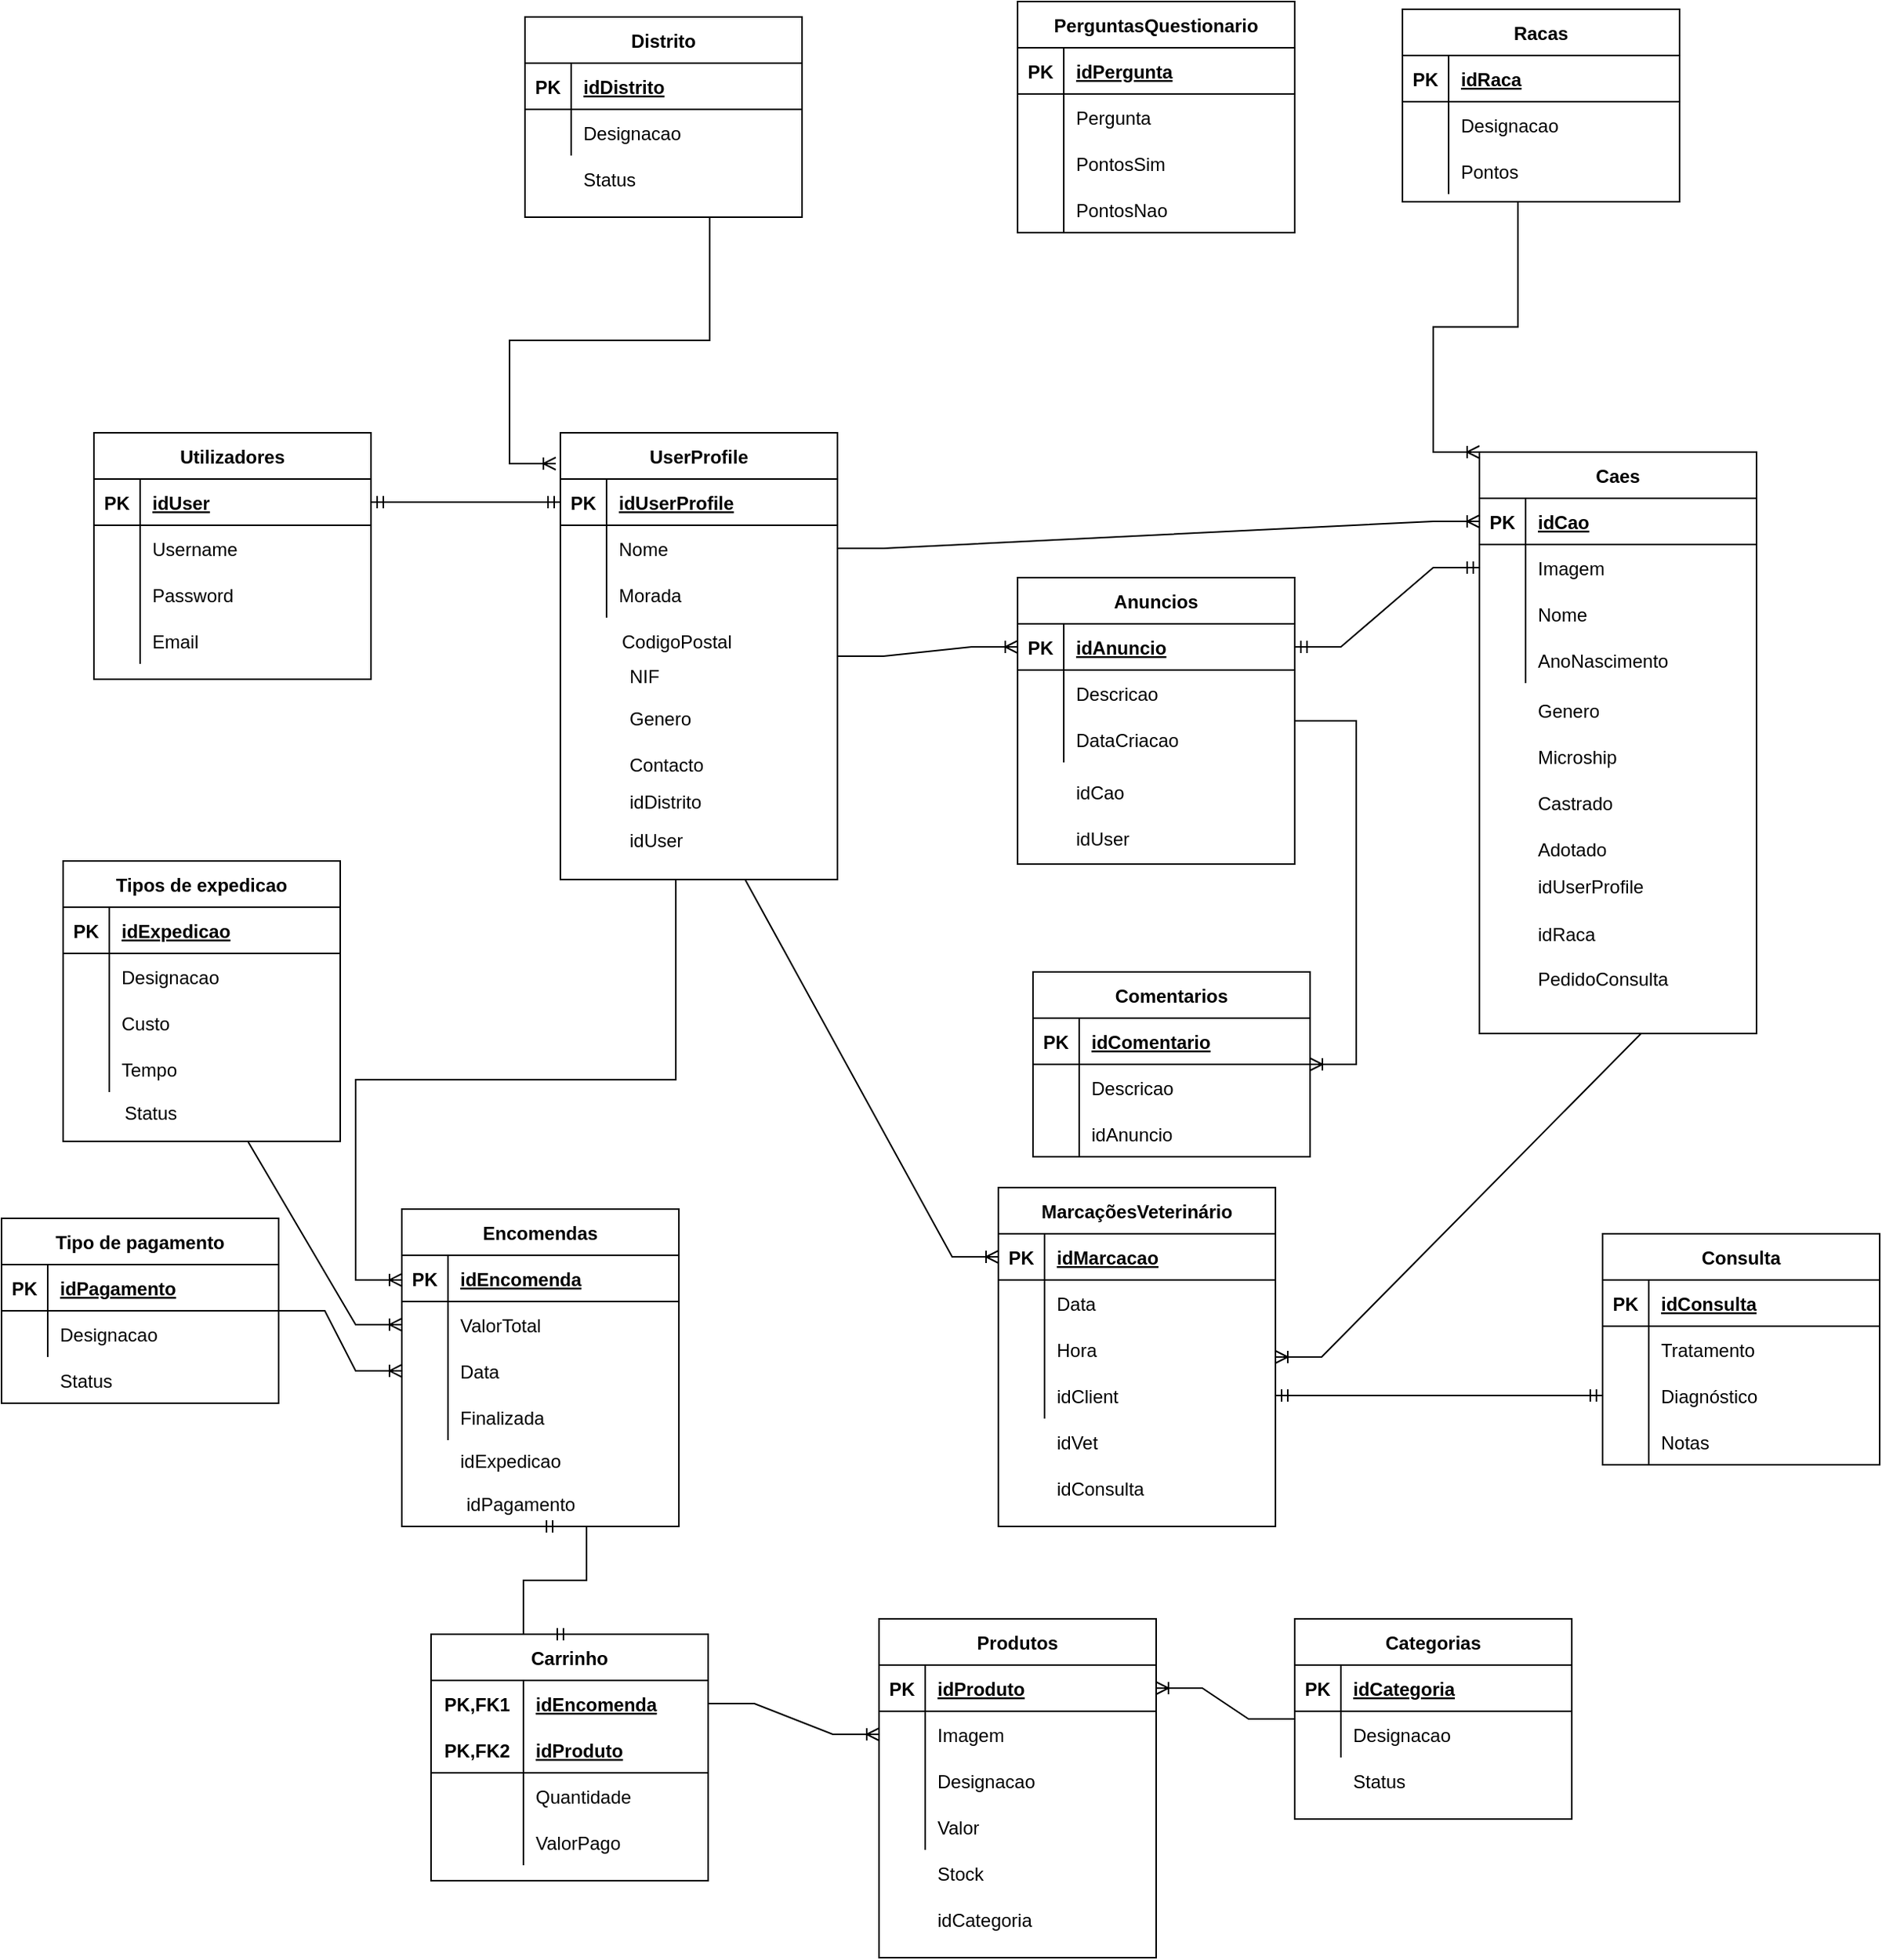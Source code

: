 <mxfile version="20.5.3" type="device"><diagram id="5BMplioEMe0cgJ_dKB8U" name="Página-1"><mxGraphModel dx="2211" dy="931" grid="1" gridSize="10" guides="1" tooltips="1" connect="1" arrows="1" fold="1" page="1" pageScale="1" pageWidth="827" pageHeight="1169" math="0" shadow="0"><root><mxCell id="0"/><mxCell id="1" parent="0"/><mxCell id="G6GBSRE_KKFiyqNFcEKE-1" value="Utilizadores" style="shape=table;startSize=30;container=1;collapsible=1;childLayout=tableLayout;fixedRows=1;rowLines=0;fontStyle=1;align=center;resizeLast=1;" parent="1" vertex="1"><mxGeometry x="10" y="630" width="180" height="160" as="geometry"/></mxCell><mxCell id="G6GBSRE_KKFiyqNFcEKE-2" value="" style="shape=tableRow;horizontal=0;startSize=0;swimlaneHead=0;swimlaneBody=0;fillColor=none;collapsible=0;dropTarget=0;points=[[0,0.5],[1,0.5]];portConstraint=eastwest;top=0;left=0;right=0;bottom=1;" parent="G6GBSRE_KKFiyqNFcEKE-1" vertex="1"><mxGeometry y="30" width="180" height="30" as="geometry"/></mxCell><mxCell id="G6GBSRE_KKFiyqNFcEKE-3" value="PK" style="shape=partialRectangle;connectable=0;fillColor=none;top=0;left=0;bottom=0;right=0;fontStyle=1;overflow=hidden;" parent="G6GBSRE_KKFiyqNFcEKE-2" vertex="1"><mxGeometry width="30" height="30" as="geometry"><mxRectangle width="30" height="30" as="alternateBounds"/></mxGeometry></mxCell><mxCell id="G6GBSRE_KKFiyqNFcEKE-4" value="idUser" style="shape=partialRectangle;connectable=0;fillColor=none;top=0;left=0;bottom=0;right=0;align=left;spacingLeft=6;fontStyle=5;overflow=hidden;" parent="G6GBSRE_KKFiyqNFcEKE-2" vertex="1"><mxGeometry x="30" width="150" height="30" as="geometry"><mxRectangle width="150" height="30" as="alternateBounds"/></mxGeometry></mxCell><mxCell id="G6GBSRE_KKFiyqNFcEKE-5" value="" style="shape=tableRow;horizontal=0;startSize=0;swimlaneHead=0;swimlaneBody=0;fillColor=none;collapsible=0;dropTarget=0;points=[[0,0.5],[1,0.5]];portConstraint=eastwest;top=0;left=0;right=0;bottom=0;" parent="G6GBSRE_KKFiyqNFcEKE-1" vertex="1"><mxGeometry y="60" width="180" height="30" as="geometry"/></mxCell><mxCell id="G6GBSRE_KKFiyqNFcEKE-6" value="" style="shape=partialRectangle;connectable=0;fillColor=none;top=0;left=0;bottom=0;right=0;editable=1;overflow=hidden;" parent="G6GBSRE_KKFiyqNFcEKE-5" vertex="1"><mxGeometry width="30" height="30" as="geometry"><mxRectangle width="30" height="30" as="alternateBounds"/></mxGeometry></mxCell><mxCell id="G6GBSRE_KKFiyqNFcEKE-7" value="Username" style="shape=partialRectangle;connectable=0;fillColor=none;top=0;left=0;bottom=0;right=0;align=left;spacingLeft=6;overflow=hidden;" parent="G6GBSRE_KKFiyqNFcEKE-5" vertex="1"><mxGeometry x="30" width="150" height="30" as="geometry"><mxRectangle width="150" height="30" as="alternateBounds"/></mxGeometry></mxCell><mxCell id="G6GBSRE_KKFiyqNFcEKE-8" value="" style="shape=tableRow;horizontal=0;startSize=0;swimlaneHead=0;swimlaneBody=0;fillColor=none;collapsible=0;dropTarget=0;points=[[0,0.5],[1,0.5]];portConstraint=eastwest;top=0;left=0;right=0;bottom=0;" parent="G6GBSRE_KKFiyqNFcEKE-1" vertex="1"><mxGeometry y="90" width="180" height="30" as="geometry"/></mxCell><mxCell id="G6GBSRE_KKFiyqNFcEKE-9" value="" style="shape=partialRectangle;connectable=0;fillColor=none;top=0;left=0;bottom=0;right=0;editable=1;overflow=hidden;" parent="G6GBSRE_KKFiyqNFcEKE-8" vertex="1"><mxGeometry width="30" height="30" as="geometry"><mxRectangle width="30" height="30" as="alternateBounds"/></mxGeometry></mxCell><mxCell id="G6GBSRE_KKFiyqNFcEKE-10" value="Password" style="shape=partialRectangle;connectable=0;fillColor=none;top=0;left=0;bottom=0;right=0;align=left;spacingLeft=6;overflow=hidden;" parent="G6GBSRE_KKFiyqNFcEKE-8" vertex="1"><mxGeometry x="30" width="150" height="30" as="geometry"><mxRectangle width="150" height="30" as="alternateBounds"/></mxGeometry></mxCell><mxCell id="G6GBSRE_KKFiyqNFcEKE-11" value="" style="shape=tableRow;horizontal=0;startSize=0;swimlaneHead=0;swimlaneBody=0;fillColor=none;collapsible=0;dropTarget=0;points=[[0,0.5],[1,0.5]];portConstraint=eastwest;top=0;left=0;right=0;bottom=0;" parent="G6GBSRE_KKFiyqNFcEKE-1" vertex="1"><mxGeometry y="120" width="180" height="30" as="geometry"/></mxCell><mxCell id="G6GBSRE_KKFiyqNFcEKE-12" value="" style="shape=partialRectangle;connectable=0;fillColor=none;top=0;left=0;bottom=0;right=0;editable=1;overflow=hidden;" parent="G6GBSRE_KKFiyqNFcEKE-11" vertex="1"><mxGeometry width="30" height="30" as="geometry"><mxRectangle width="30" height="30" as="alternateBounds"/></mxGeometry></mxCell><mxCell id="G6GBSRE_KKFiyqNFcEKE-13" value="Email" style="shape=partialRectangle;connectable=0;fillColor=none;top=0;left=0;bottom=0;right=0;align=left;spacingLeft=6;overflow=hidden;" parent="G6GBSRE_KKFiyqNFcEKE-11" vertex="1"><mxGeometry x="30" width="150" height="30" as="geometry"><mxRectangle width="150" height="30" as="alternateBounds"/></mxGeometry></mxCell><mxCell id="G6GBSRE_KKFiyqNFcEKE-14" value="UserProfile" style="shape=table;startSize=30;container=1;collapsible=1;childLayout=tableLayout;fixedRows=1;rowLines=0;fontStyle=1;align=center;resizeLast=1;strokeWidth=1;perimeterSpacing=0;" parent="1" vertex="1"><mxGeometry x="313" y="630" width="180" height="290" as="geometry"/></mxCell><mxCell id="G6GBSRE_KKFiyqNFcEKE-15" value="" style="shape=tableRow;horizontal=0;startSize=0;swimlaneHead=0;swimlaneBody=0;fillColor=none;collapsible=0;dropTarget=0;points=[[0,0.5],[1,0.5]];portConstraint=eastwest;top=0;left=0;right=0;bottom=1;" parent="G6GBSRE_KKFiyqNFcEKE-14" vertex="1"><mxGeometry y="30" width="180" height="30" as="geometry"/></mxCell><mxCell id="G6GBSRE_KKFiyqNFcEKE-16" value="PK" style="shape=partialRectangle;connectable=0;fillColor=none;top=0;left=0;bottom=0;right=0;fontStyle=1;overflow=hidden;" parent="G6GBSRE_KKFiyqNFcEKE-15" vertex="1"><mxGeometry width="30" height="30" as="geometry"><mxRectangle width="30" height="30" as="alternateBounds"/></mxGeometry></mxCell><mxCell id="G6GBSRE_KKFiyqNFcEKE-17" value="idUserProfile" style="shape=partialRectangle;connectable=0;fillColor=none;top=0;left=0;bottom=0;right=0;align=left;spacingLeft=6;fontStyle=5;overflow=hidden;" parent="G6GBSRE_KKFiyqNFcEKE-15" vertex="1"><mxGeometry x="30" width="150" height="30" as="geometry"><mxRectangle width="150" height="30" as="alternateBounds"/></mxGeometry></mxCell><mxCell id="G6GBSRE_KKFiyqNFcEKE-18" value="" style="shape=tableRow;horizontal=0;startSize=0;swimlaneHead=0;swimlaneBody=0;fillColor=none;collapsible=0;dropTarget=0;points=[[0,0.5],[1,0.5]];portConstraint=eastwest;top=0;left=0;right=0;bottom=0;" parent="G6GBSRE_KKFiyqNFcEKE-14" vertex="1"><mxGeometry y="60" width="180" height="30" as="geometry"/></mxCell><mxCell id="G6GBSRE_KKFiyqNFcEKE-19" value="" style="shape=partialRectangle;connectable=0;fillColor=none;top=0;left=0;bottom=0;right=0;editable=1;overflow=hidden;" parent="G6GBSRE_KKFiyqNFcEKE-18" vertex="1"><mxGeometry width="30" height="30" as="geometry"><mxRectangle width="30" height="30" as="alternateBounds"/></mxGeometry></mxCell><mxCell id="G6GBSRE_KKFiyqNFcEKE-20" value="Nome" style="shape=partialRectangle;connectable=0;fillColor=none;top=0;left=0;bottom=0;right=0;align=left;spacingLeft=6;overflow=hidden;" parent="G6GBSRE_KKFiyqNFcEKE-18" vertex="1"><mxGeometry x="30" width="150" height="30" as="geometry"><mxRectangle width="150" height="30" as="alternateBounds"/></mxGeometry></mxCell><mxCell id="G6GBSRE_KKFiyqNFcEKE-24" value="" style="shape=tableRow;horizontal=0;startSize=0;swimlaneHead=0;swimlaneBody=0;fillColor=none;collapsible=0;dropTarget=0;points=[[0,0.5],[1,0.5]];portConstraint=eastwest;top=0;left=0;right=0;bottom=0;" parent="G6GBSRE_KKFiyqNFcEKE-14" vertex="1"><mxGeometry y="90" width="180" height="30" as="geometry"/></mxCell><mxCell id="G6GBSRE_KKFiyqNFcEKE-25" value="" style="shape=partialRectangle;connectable=0;fillColor=none;top=0;left=0;bottom=0;right=0;editable=1;overflow=hidden;" parent="G6GBSRE_KKFiyqNFcEKE-24" vertex="1"><mxGeometry width="30" height="30" as="geometry"><mxRectangle width="30" height="30" as="alternateBounds"/></mxGeometry></mxCell><mxCell id="G6GBSRE_KKFiyqNFcEKE-26" value="Morada" style="shape=partialRectangle;connectable=0;fillColor=none;top=0;left=0;bottom=0;right=0;align=left;spacingLeft=6;overflow=hidden;" parent="G6GBSRE_KKFiyqNFcEKE-24" vertex="1"><mxGeometry x="30" width="150" height="30" as="geometry"><mxRectangle width="150" height="30" as="alternateBounds"/></mxGeometry></mxCell><mxCell id="G6GBSRE_KKFiyqNFcEKE-27" value="" style="shape=tableRow;horizontal=0;startSize=0;swimlaneHead=0;swimlaneBody=0;fillColor=none;collapsible=0;dropTarget=0;points=[[0,0.5],[1,0.5]];portConstraint=eastwest;top=0;left=0;right=0;bottom=0;" parent="1" vertex="1"><mxGeometry x="320" y="780" width="180" height="30" as="geometry"/></mxCell><mxCell id="G6GBSRE_KKFiyqNFcEKE-28" value="" style="shape=partialRectangle;connectable=0;fillColor=none;top=0;left=0;bottom=0;right=0;editable=1;overflow=hidden;" parent="G6GBSRE_KKFiyqNFcEKE-27" vertex="1"><mxGeometry width="30" height="30" as="geometry"><mxRectangle width="30" height="30" as="alternateBounds"/></mxGeometry></mxCell><mxCell id="G6GBSRE_KKFiyqNFcEKE-30" value="" style="shape=tableRow;horizontal=0;startSize=0;swimlaneHead=0;swimlaneBody=0;fillColor=none;collapsible=0;dropTarget=0;points=[[0,0.5],[1,0.5]];portConstraint=eastwest;top=0;left=0;right=0;bottom=0;" parent="1" vertex="1"><mxGeometry x="320" y="810" width="180" height="30" as="geometry"/></mxCell><mxCell id="G6GBSRE_KKFiyqNFcEKE-31" value="" style="shape=partialRectangle;connectable=0;fillColor=none;top=0;left=0;bottom=0;right=0;editable=1;overflow=hidden;" parent="G6GBSRE_KKFiyqNFcEKE-30" vertex="1"><mxGeometry width="30" height="30" as="geometry"><mxRectangle width="30" height="30" as="alternateBounds"/></mxGeometry></mxCell><mxCell id="G6GBSRE_KKFiyqNFcEKE-33" value="" style="shape=tableRow;horizontal=0;startSize=0;swimlaneHead=0;swimlaneBody=0;fillColor=none;collapsible=0;dropTarget=0;points=[[0,0.5],[1,0.5]];portConstraint=eastwest;top=0;left=0;right=0;bottom=0;" parent="1" vertex="1"><mxGeometry x="320" y="840" width="180" height="30" as="geometry"/></mxCell><mxCell id="G6GBSRE_KKFiyqNFcEKE-34" value="" style="shape=partialRectangle;connectable=0;fillColor=none;top=0;left=0;bottom=0;right=0;editable=1;overflow=hidden;" parent="G6GBSRE_KKFiyqNFcEKE-33" vertex="1"><mxGeometry width="30" height="30" as="geometry"><mxRectangle width="30" height="30" as="alternateBounds"/></mxGeometry></mxCell><mxCell id="G6GBSRE_KKFiyqNFcEKE-36" value="" style="shape=tableRow;horizontal=0;startSize=0;swimlaneHead=0;swimlaneBody=0;fillColor=none;collapsible=0;dropTarget=0;points=[[0,0.5],[1,0.5]];portConstraint=eastwest;top=0;left=0;right=0;bottom=0;" parent="1" vertex="1"><mxGeometry x="320" y="870" width="180" height="30" as="geometry"/></mxCell><mxCell id="G6GBSRE_KKFiyqNFcEKE-37" value="" style="shape=partialRectangle;connectable=0;fillColor=none;top=0;left=0;bottom=0;right=0;editable=1;overflow=hidden;" parent="G6GBSRE_KKFiyqNFcEKE-36" vertex="1"><mxGeometry width="30" height="30" as="geometry"><mxRectangle width="30" height="30" as="alternateBounds"/></mxGeometry></mxCell><mxCell id="G6GBSRE_KKFiyqNFcEKE-43" value="Caes" style="shape=table;startSize=30;container=1;collapsible=1;childLayout=tableLayout;fixedRows=1;rowLines=0;fontStyle=1;align=center;resizeLast=1;strokeWidth=1;" parent="1" vertex="1"><mxGeometry x="910" y="642.5" width="180" height="377.5" as="geometry"/></mxCell><mxCell id="G6GBSRE_KKFiyqNFcEKE-44" value="" style="shape=tableRow;horizontal=0;startSize=0;swimlaneHead=0;swimlaneBody=0;fillColor=none;collapsible=0;dropTarget=0;points=[[0,0.5],[1,0.5]];portConstraint=eastwest;top=0;left=0;right=0;bottom=1;strokeWidth=1;" parent="G6GBSRE_KKFiyqNFcEKE-43" vertex="1"><mxGeometry y="30" width="180" height="30" as="geometry"/></mxCell><mxCell id="G6GBSRE_KKFiyqNFcEKE-45" value="PK" style="shape=partialRectangle;connectable=0;fillColor=none;top=0;left=0;bottom=0;right=0;fontStyle=1;overflow=hidden;strokeWidth=1;" parent="G6GBSRE_KKFiyqNFcEKE-44" vertex="1"><mxGeometry width="30" height="30" as="geometry"><mxRectangle width="30" height="30" as="alternateBounds"/></mxGeometry></mxCell><mxCell id="G6GBSRE_KKFiyqNFcEKE-46" value="idCao" style="shape=partialRectangle;connectable=0;fillColor=none;top=0;left=0;bottom=0;right=0;align=left;spacingLeft=6;fontStyle=5;overflow=hidden;strokeWidth=1;" parent="G6GBSRE_KKFiyqNFcEKE-44" vertex="1"><mxGeometry x="30" width="150" height="30" as="geometry"><mxRectangle width="150" height="30" as="alternateBounds"/></mxGeometry></mxCell><mxCell id="G6GBSRE_KKFiyqNFcEKE-53" value="" style="shape=tableRow;horizontal=0;startSize=0;swimlaneHead=0;swimlaneBody=0;fillColor=none;collapsible=0;dropTarget=0;points=[[0,0.5],[1,0.5]];portConstraint=eastwest;top=0;left=0;right=0;bottom=0;strokeWidth=1;" parent="G6GBSRE_KKFiyqNFcEKE-43" vertex="1"><mxGeometry y="60" width="180" height="30" as="geometry"/></mxCell><mxCell id="G6GBSRE_KKFiyqNFcEKE-54" value="" style="shape=partialRectangle;connectable=0;fillColor=none;top=0;left=0;bottom=0;right=0;editable=1;overflow=hidden;strokeWidth=1;" parent="G6GBSRE_KKFiyqNFcEKE-53" vertex="1"><mxGeometry width="30" height="30" as="geometry"><mxRectangle width="30" height="30" as="alternateBounds"/></mxGeometry></mxCell><mxCell id="G6GBSRE_KKFiyqNFcEKE-55" value="Imagem" style="shape=partialRectangle;connectable=0;fillColor=none;top=0;left=0;bottom=0;right=0;align=left;spacingLeft=6;overflow=hidden;strokeWidth=1;" parent="G6GBSRE_KKFiyqNFcEKE-53" vertex="1"><mxGeometry x="30" width="150" height="30" as="geometry"><mxRectangle width="150" height="30" as="alternateBounds"/></mxGeometry></mxCell><mxCell id="G6GBSRE_KKFiyqNFcEKE-50" value="" style="shape=tableRow;horizontal=0;startSize=0;swimlaneHead=0;swimlaneBody=0;fillColor=none;collapsible=0;dropTarget=0;points=[[0,0.5],[1,0.5]];portConstraint=eastwest;top=0;left=0;right=0;bottom=0;strokeWidth=1;" parent="G6GBSRE_KKFiyqNFcEKE-43" vertex="1"><mxGeometry y="90" width="180" height="30" as="geometry"/></mxCell><mxCell id="G6GBSRE_KKFiyqNFcEKE-51" value="" style="shape=partialRectangle;connectable=0;fillColor=none;top=0;left=0;bottom=0;right=0;editable=1;overflow=hidden;strokeWidth=1;" parent="G6GBSRE_KKFiyqNFcEKE-50" vertex="1"><mxGeometry width="30" height="30" as="geometry"><mxRectangle width="30" height="30" as="alternateBounds"/></mxGeometry></mxCell><mxCell id="G6GBSRE_KKFiyqNFcEKE-52" value="Nome" style="shape=partialRectangle;connectable=0;fillColor=none;top=0;left=0;bottom=0;right=0;align=left;spacingLeft=6;overflow=hidden;strokeWidth=1;" parent="G6GBSRE_KKFiyqNFcEKE-50" vertex="1"><mxGeometry x="30" width="150" height="30" as="geometry"><mxRectangle width="150" height="30" as="alternateBounds"/></mxGeometry></mxCell><mxCell id="G6GBSRE_KKFiyqNFcEKE-47" value="" style="shape=tableRow;horizontal=0;startSize=0;swimlaneHead=0;swimlaneBody=0;fillColor=none;collapsible=0;dropTarget=0;points=[[0,0.5],[1,0.5]];portConstraint=eastwest;top=0;left=0;right=0;bottom=0;strokeWidth=1;" parent="G6GBSRE_KKFiyqNFcEKE-43" vertex="1"><mxGeometry y="120" width="180" height="30" as="geometry"/></mxCell><mxCell id="G6GBSRE_KKFiyqNFcEKE-48" value="" style="shape=partialRectangle;connectable=0;fillColor=none;top=0;left=0;bottom=0;right=0;editable=1;overflow=hidden;strokeWidth=1;" parent="G6GBSRE_KKFiyqNFcEKE-47" vertex="1"><mxGeometry width="30" height="30" as="geometry"><mxRectangle width="30" height="30" as="alternateBounds"/></mxGeometry></mxCell><mxCell id="G6GBSRE_KKFiyqNFcEKE-49" value="AnoNascimento" style="shape=partialRectangle;connectable=0;fillColor=none;top=0;left=0;bottom=0;right=0;align=left;spacingLeft=6;overflow=hidden;strokeWidth=1;" parent="G6GBSRE_KKFiyqNFcEKE-47" vertex="1"><mxGeometry x="30" width="150" height="30" as="geometry"><mxRectangle width="150" height="30" as="alternateBounds"/></mxGeometry></mxCell><mxCell id="G6GBSRE_KKFiyqNFcEKE-56" value="" style="shape=tableRow;horizontal=0;startSize=0;swimlaneHead=0;swimlaneBody=0;fillColor=none;collapsible=0;dropTarget=0;points=[[0,0.5],[1,0.5]];portConstraint=eastwest;top=0;left=0;right=0;bottom=0;strokeWidth=1;" parent="1" vertex="1"><mxGeometry x="910" y="795" width="180" height="30" as="geometry"/></mxCell><mxCell id="G6GBSRE_KKFiyqNFcEKE-57" value="" style="shape=partialRectangle;connectable=0;fillColor=none;top=0;left=0;bottom=0;right=0;editable=1;overflow=hidden;strokeWidth=1;" parent="G6GBSRE_KKFiyqNFcEKE-56" vertex="1"><mxGeometry width="30" height="30" as="geometry"><mxRectangle width="30" height="30" as="alternateBounds"/></mxGeometry></mxCell><mxCell id="G6GBSRE_KKFiyqNFcEKE-58" value="idRaca" style="shape=partialRectangle;connectable=0;fillColor=none;top=0;left=0;bottom=0;right=0;align=left;spacingLeft=6;overflow=hidden;strokeWidth=1;" parent="1" vertex="1"><mxGeometry x="940" y="940" width="150" height="30" as="geometry"><mxRectangle width="150" height="30" as="alternateBounds"/></mxGeometry></mxCell><mxCell id="G6GBSRE_KKFiyqNFcEKE-61" value="idUserProfile" style="shape=partialRectangle;connectable=0;fillColor=none;top=0;left=0;bottom=0;right=0;align=left;spacingLeft=6;overflow=hidden;strokeWidth=1;" parent="1" vertex="1"><mxGeometry x="940" y="909" width="150" height="30" as="geometry"><mxRectangle width="150" height="30" as="alternateBounds"/></mxGeometry></mxCell><mxCell id="G6GBSRE_KKFiyqNFcEKE-62" value="" style="shape=tableRow;horizontal=0;startSize=0;swimlaneHead=0;swimlaneBody=0;fillColor=none;collapsible=0;dropTarget=0;points=[[0,0.5],[1,0.5]];portConstraint=eastwest;top=0;left=0;right=0;bottom=0;strokeWidth=1;" parent="1" vertex="1"><mxGeometry x="910" y="939" width="180" height="30" as="geometry"/></mxCell><mxCell id="G6GBSRE_KKFiyqNFcEKE-63" value="" style="shape=partialRectangle;connectable=0;fillColor=none;top=0;left=0;bottom=0;right=0;editable=1;overflow=hidden;strokeWidth=1;" parent="G6GBSRE_KKFiyqNFcEKE-62" vertex="1"><mxGeometry width="30" height="30" as="geometry"><mxRectangle width="30" height="30" as="alternateBounds"/></mxGeometry></mxCell><mxCell id="G6GBSRE_KKFiyqNFcEKE-84" value="Genero" style="shape=partialRectangle;connectable=0;fillColor=none;top=0;left=0;bottom=0;right=0;align=left;spacingLeft=6;overflow=hidden;strokeWidth=1;" parent="1" vertex="1"><mxGeometry x="940" y="795" width="150" height="30" as="geometry"><mxRectangle width="150" height="30" as="alternateBounds"/></mxGeometry></mxCell><mxCell id="G6GBSRE_KKFiyqNFcEKE-86" value="MarcaçõesVeterinário" style="shape=table;startSize=30;container=1;collapsible=1;childLayout=tableLayout;fixedRows=1;rowLines=0;fontStyle=1;align=center;resizeLast=1;strokeWidth=1;" parent="1" vertex="1"><mxGeometry x="597.5" y="1120" width="180" height="220" as="geometry"/></mxCell><mxCell id="G6GBSRE_KKFiyqNFcEKE-87" value="" style="shape=tableRow;horizontal=0;startSize=0;swimlaneHead=0;swimlaneBody=0;fillColor=none;collapsible=0;dropTarget=0;points=[[0,0.5],[1,0.5]];portConstraint=eastwest;top=0;left=0;right=0;bottom=1;strokeWidth=1;" parent="G6GBSRE_KKFiyqNFcEKE-86" vertex="1"><mxGeometry y="30" width="180" height="30" as="geometry"/></mxCell><mxCell id="G6GBSRE_KKFiyqNFcEKE-88" value="PK" style="shape=partialRectangle;connectable=0;fillColor=none;top=0;left=0;bottom=0;right=0;fontStyle=1;overflow=hidden;strokeWidth=1;" parent="G6GBSRE_KKFiyqNFcEKE-87" vertex="1"><mxGeometry width="30" height="30" as="geometry"><mxRectangle width="30" height="30" as="alternateBounds"/></mxGeometry></mxCell><mxCell id="G6GBSRE_KKFiyqNFcEKE-89" value="idMarcacao" style="shape=partialRectangle;connectable=0;fillColor=none;top=0;left=0;bottom=0;right=0;align=left;spacingLeft=6;fontStyle=5;overflow=hidden;strokeWidth=1;" parent="G6GBSRE_KKFiyqNFcEKE-87" vertex="1"><mxGeometry x="30" width="150" height="30" as="geometry"><mxRectangle width="150" height="30" as="alternateBounds"/></mxGeometry></mxCell><mxCell id="G6GBSRE_KKFiyqNFcEKE-90" value="" style="shape=tableRow;horizontal=0;startSize=0;swimlaneHead=0;swimlaneBody=0;fillColor=none;collapsible=0;dropTarget=0;points=[[0,0.5],[1,0.5]];portConstraint=eastwest;top=0;left=0;right=0;bottom=0;strokeWidth=1;" parent="G6GBSRE_KKFiyqNFcEKE-86" vertex="1"><mxGeometry y="60" width="180" height="30" as="geometry"/></mxCell><mxCell id="G6GBSRE_KKFiyqNFcEKE-91" value="" style="shape=partialRectangle;connectable=0;fillColor=none;top=0;left=0;bottom=0;right=0;editable=1;overflow=hidden;strokeWidth=1;" parent="G6GBSRE_KKFiyqNFcEKE-90" vertex="1"><mxGeometry width="30" height="30" as="geometry"><mxRectangle width="30" height="30" as="alternateBounds"/></mxGeometry></mxCell><mxCell id="G6GBSRE_KKFiyqNFcEKE-92" value="Data" style="shape=partialRectangle;connectable=0;fillColor=none;top=0;left=0;bottom=0;right=0;align=left;spacingLeft=6;overflow=hidden;strokeWidth=1;" parent="G6GBSRE_KKFiyqNFcEKE-90" vertex="1"><mxGeometry x="30" width="150" height="30" as="geometry"><mxRectangle width="150" height="30" as="alternateBounds"/></mxGeometry></mxCell><mxCell id="G6GBSRE_KKFiyqNFcEKE-93" value="" style="shape=tableRow;horizontal=0;startSize=0;swimlaneHead=0;swimlaneBody=0;fillColor=none;collapsible=0;dropTarget=0;points=[[0,0.5],[1,0.5]];portConstraint=eastwest;top=0;left=0;right=0;bottom=0;strokeWidth=1;" parent="G6GBSRE_KKFiyqNFcEKE-86" vertex="1"><mxGeometry y="90" width="180" height="30" as="geometry"/></mxCell><mxCell id="G6GBSRE_KKFiyqNFcEKE-94" value="" style="shape=partialRectangle;connectable=0;fillColor=none;top=0;left=0;bottom=0;right=0;editable=1;overflow=hidden;strokeWidth=1;" parent="G6GBSRE_KKFiyqNFcEKE-93" vertex="1"><mxGeometry width="30" height="30" as="geometry"><mxRectangle width="30" height="30" as="alternateBounds"/></mxGeometry></mxCell><mxCell id="G6GBSRE_KKFiyqNFcEKE-95" value="Hora" style="shape=partialRectangle;connectable=0;fillColor=none;top=0;left=0;bottom=0;right=0;align=left;spacingLeft=6;overflow=hidden;strokeWidth=1;" parent="G6GBSRE_KKFiyqNFcEKE-93" vertex="1"><mxGeometry x="30" width="150" height="30" as="geometry"><mxRectangle width="150" height="30" as="alternateBounds"/></mxGeometry></mxCell><mxCell id="G6GBSRE_KKFiyqNFcEKE-96" value="" style="shape=tableRow;horizontal=0;startSize=0;swimlaneHead=0;swimlaneBody=0;fillColor=none;collapsible=0;dropTarget=0;points=[[0,0.5],[1,0.5]];portConstraint=eastwest;top=0;left=0;right=0;bottom=0;strokeWidth=1;" parent="G6GBSRE_KKFiyqNFcEKE-86" vertex="1"><mxGeometry y="120" width="180" height="30" as="geometry"/></mxCell><mxCell id="G6GBSRE_KKFiyqNFcEKE-97" value="" style="shape=partialRectangle;connectable=0;fillColor=none;top=0;left=0;bottom=0;right=0;editable=1;overflow=hidden;strokeWidth=1;" parent="G6GBSRE_KKFiyqNFcEKE-96" vertex="1"><mxGeometry width="30" height="30" as="geometry"><mxRectangle width="30" height="30" as="alternateBounds"/></mxGeometry></mxCell><mxCell id="G6GBSRE_KKFiyqNFcEKE-98" value="idClient" style="shape=partialRectangle;connectable=0;fillColor=none;top=0;left=0;bottom=0;right=0;align=left;spacingLeft=6;overflow=hidden;strokeWidth=1;" parent="G6GBSRE_KKFiyqNFcEKE-96" vertex="1"><mxGeometry x="30" width="150" height="30" as="geometry"><mxRectangle width="150" height="30" as="alternateBounds"/></mxGeometry></mxCell><mxCell id="G6GBSRE_KKFiyqNFcEKE-99" value="" style="shape=tableRow;horizontal=0;startSize=0;swimlaneHead=0;swimlaneBody=0;fillColor=none;collapsible=0;dropTarget=0;points=[[0,0.5],[1,0.5]];portConstraint=eastwest;top=0;left=0;right=0;bottom=0;strokeWidth=1;" parent="1" vertex="1"><mxGeometry x="652.5" y="1180" width="180" height="30" as="geometry"/></mxCell><mxCell id="G6GBSRE_KKFiyqNFcEKE-100" value="" style="shape=partialRectangle;connectable=0;fillColor=none;top=0;left=0;bottom=0;right=0;editable=1;overflow=hidden;strokeWidth=1;" parent="G6GBSRE_KKFiyqNFcEKE-99" vertex="1"><mxGeometry width="30" height="30" as="geometry"><mxRectangle width="30" height="30" as="alternateBounds"/></mxGeometry></mxCell><mxCell id="G6GBSRE_KKFiyqNFcEKE-102" value="Racas" style="shape=table;startSize=30;container=1;collapsible=1;childLayout=tableLayout;fixedRows=1;rowLines=0;fontStyle=1;align=center;resizeLast=1;strokeWidth=1;" parent="1" vertex="1"><mxGeometry x="860" y="355" width="180" height="125" as="geometry"/></mxCell><mxCell id="G6GBSRE_KKFiyqNFcEKE-103" value="" style="shape=tableRow;horizontal=0;startSize=0;swimlaneHead=0;swimlaneBody=0;fillColor=none;collapsible=0;dropTarget=0;points=[[0,0.5],[1,0.5]];portConstraint=eastwest;top=0;left=0;right=0;bottom=1;strokeWidth=1;" parent="G6GBSRE_KKFiyqNFcEKE-102" vertex="1"><mxGeometry y="30" width="180" height="30" as="geometry"/></mxCell><mxCell id="G6GBSRE_KKFiyqNFcEKE-104" value="PK" style="shape=partialRectangle;connectable=0;fillColor=none;top=0;left=0;bottom=0;right=0;fontStyle=1;overflow=hidden;strokeWidth=1;" parent="G6GBSRE_KKFiyqNFcEKE-103" vertex="1"><mxGeometry width="30" height="30" as="geometry"><mxRectangle width="30" height="30" as="alternateBounds"/></mxGeometry></mxCell><mxCell id="G6GBSRE_KKFiyqNFcEKE-105" value="idRaca" style="shape=partialRectangle;connectable=0;fillColor=none;top=0;left=0;bottom=0;right=0;align=left;spacingLeft=6;fontStyle=5;overflow=hidden;strokeWidth=1;" parent="G6GBSRE_KKFiyqNFcEKE-103" vertex="1"><mxGeometry x="30" width="150" height="30" as="geometry"><mxRectangle width="150" height="30" as="alternateBounds"/></mxGeometry></mxCell><mxCell id="G6GBSRE_KKFiyqNFcEKE-106" value="" style="shape=tableRow;horizontal=0;startSize=0;swimlaneHead=0;swimlaneBody=0;fillColor=none;collapsible=0;dropTarget=0;points=[[0,0.5],[1,0.5]];portConstraint=eastwest;top=0;left=0;right=0;bottom=0;strokeWidth=1;" parent="G6GBSRE_KKFiyqNFcEKE-102" vertex="1"><mxGeometry y="60" width="180" height="30" as="geometry"/></mxCell><mxCell id="G6GBSRE_KKFiyqNFcEKE-107" value="" style="shape=partialRectangle;connectable=0;fillColor=none;top=0;left=0;bottom=0;right=0;editable=1;overflow=hidden;strokeWidth=1;" parent="G6GBSRE_KKFiyqNFcEKE-106" vertex="1"><mxGeometry width="30" height="30" as="geometry"><mxRectangle width="30" height="30" as="alternateBounds"/></mxGeometry></mxCell><mxCell id="G6GBSRE_KKFiyqNFcEKE-108" value="Designacao" style="shape=partialRectangle;connectable=0;fillColor=none;top=0;left=0;bottom=0;right=0;align=left;spacingLeft=6;overflow=hidden;strokeWidth=1;" parent="G6GBSRE_KKFiyqNFcEKE-106" vertex="1"><mxGeometry x="30" width="150" height="30" as="geometry"><mxRectangle width="150" height="30" as="alternateBounds"/></mxGeometry></mxCell><mxCell id="G6GBSRE_KKFiyqNFcEKE-109" value="" style="shape=tableRow;horizontal=0;startSize=0;swimlaneHead=0;swimlaneBody=0;fillColor=none;collapsible=0;dropTarget=0;points=[[0,0.5],[1,0.5]];portConstraint=eastwest;top=0;left=0;right=0;bottom=0;strokeWidth=1;" parent="G6GBSRE_KKFiyqNFcEKE-102" vertex="1"><mxGeometry y="90" width="180" height="30" as="geometry"/></mxCell><mxCell id="G6GBSRE_KKFiyqNFcEKE-110" value="" style="shape=partialRectangle;connectable=0;fillColor=none;top=0;left=0;bottom=0;right=0;editable=1;overflow=hidden;strokeWidth=1;" parent="G6GBSRE_KKFiyqNFcEKE-109" vertex="1"><mxGeometry width="30" height="30" as="geometry"><mxRectangle width="30" height="30" as="alternateBounds"/></mxGeometry></mxCell><mxCell id="G6GBSRE_KKFiyqNFcEKE-111" value="Pontos" style="shape=partialRectangle;connectable=0;fillColor=none;top=0;left=0;bottom=0;right=0;align=left;spacingLeft=6;overflow=hidden;strokeWidth=1;" parent="G6GBSRE_KKFiyqNFcEKE-109" vertex="1"><mxGeometry x="30" width="150" height="30" as="geometry"><mxRectangle width="150" height="30" as="alternateBounds"/></mxGeometry></mxCell><mxCell id="KSqCx7feU0G46q-BzARB-24" value="Microship" style="shape=partialRectangle;connectable=0;fillColor=none;top=0;left=0;bottom=0;right=0;align=left;spacingLeft=6;overflow=hidden;strokeWidth=1;" parent="1" vertex="1"><mxGeometry x="940" y="825" width="150" height="30" as="geometry"><mxRectangle width="150" height="30" as="alternateBounds"/></mxGeometry></mxCell><mxCell id="KSqCx7feU0G46q-BzARB-25" value="Castrado" style="shape=partialRectangle;connectable=0;fillColor=none;top=0;left=0;bottom=0;right=0;align=left;spacingLeft=6;overflow=hidden;strokeWidth=1;" parent="1" vertex="1"><mxGeometry x="940" y="855" width="150" height="30" as="geometry"><mxRectangle width="150" height="30" as="alternateBounds"/></mxGeometry></mxCell><mxCell id="KSqCx7feU0G46q-BzARB-39" value="Adotado" style="shape=partialRectangle;connectable=0;fillColor=none;top=0;left=0;bottom=0;right=0;align=left;spacingLeft=6;overflow=hidden;strokeWidth=1;" parent="1" vertex="1"><mxGeometry x="940" y="885" width="150" height="30" as="geometry"><mxRectangle width="150" height="30" as="alternateBounds"/></mxGeometry></mxCell><mxCell id="KSqCx7feU0G46q-BzARB-40" value="Encomendas" style="shape=table;startSize=30;container=1;collapsible=1;childLayout=tableLayout;fixedRows=1;rowLines=0;fontStyle=1;align=center;resizeLast=1;" parent="1" vertex="1"><mxGeometry x="210" y="1134" width="180" height="206" as="geometry"/></mxCell><mxCell id="KSqCx7feU0G46q-BzARB-41" value="" style="shape=tableRow;horizontal=0;startSize=0;swimlaneHead=0;swimlaneBody=0;fillColor=none;collapsible=0;dropTarget=0;points=[[0,0.5],[1,0.5]];portConstraint=eastwest;top=0;left=0;right=0;bottom=1;" parent="KSqCx7feU0G46q-BzARB-40" vertex="1"><mxGeometry y="30" width="180" height="30" as="geometry"/></mxCell><mxCell id="KSqCx7feU0G46q-BzARB-42" value="PK" style="shape=partialRectangle;connectable=0;fillColor=none;top=0;left=0;bottom=0;right=0;fontStyle=1;overflow=hidden;" parent="KSqCx7feU0G46q-BzARB-41" vertex="1"><mxGeometry width="30" height="30" as="geometry"><mxRectangle width="30" height="30" as="alternateBounds"/></mxGeometry></mxCell><mxCell id="KSqCx7feU0G46q-BzARB-43" value="idEncomenda" style="shape=partialRectangle;connectable=0;fillColor=none;top=0;left=0;bottom=0;right=0;align=left;spacingLeft=6;fontStyle=5;overflow=hidden;" parent="KSqCx7feU0G46q-BzARB-41" vertex="1"><mxGeometry x="30" width="150" height="30" as="geometry"><mxRectangle width="150" height="30" as="alternateBounds"/></mxGeometry></mxCell><mxCell id="KSqCx7feU0G46q-BzARB-44" value="" style="shape=tableRow;horizontal=0;startSize=0;swimlaneHead=0;swimlaneBody=0;fillColor=none;collapsible=0;dropTarget=0;points=[[0,0.5],[1,0.5]];portConstraint=eastwest;top=0;left=0;right=0;bottom=0;" parent="KSqCx7feU0G46q-BzARB-40" vertex="1"><mxGeometry y="60" width="180" height="30" as="geometry"/></mxCell><mxCell id="KSqCx7feU0G46q-BzARB-45" value="" style="shape=partialRectangle;connectable=0;fillColor=none;top=0;left=0;bottom=0;right=0;editable=1;overflow=hidden;" parent="KSqCx7feU0G46q-BzARB-44" vertex="1"><mxGeometry width="30" height="30" as="geometry"><mxRectangle width="30" height="30" as="alternateBounds"/></mxGeometry></mxCell><mxCell id="KSqCx7feU0G46q-BzARB-46" value="ValorTotal" style="shape=partialRectangle;connectable=0;fillColor=none;top=0;left=0;bottom=0;right=0;align=left;spacingLeft=6;overflow=hidden;" parent="KSqCx7feU0G46q-BzARB-44" vertex="1"><mxGeometry x="30" width="150" height="30" as="geometry"><mxRectangle width="150" height="30" as="alternateBounds"/></mxGeometry></mxCell><mxCell id="KSqCx7feU0G46q-BzARB-47" value="" style="shape=tableRow;horizontal=0;startSize=0;swimlaneHead=0;swimlaneBody=0;fillColor=none;collapsible=0;dropTarget=0;points=[[0,0.5],[1,0.5]];portConstraint=eastwest;top=0;left=0;right=0;bottom=0;" parent="KSqCx7feU0G46q-BzARB-40" vertex="1"><mxGeometry y="90" width="180" height="30" as="geometry"/></mxCell><mxCell id="KSqCx7feU0G46q-BzARB-48" value="" style="shape=partialRectangle;connectable=0;fillColor=none;top=0;left=0;bottom=0;right=0;editable=1;overflow=hidden;" parent="KSqCx7feU0G46q-BzARB-47" vertex="1"><mxGeometry width="30" height="30" as="geometry"><mxRectangle width="30" height="30" as="alternateBounds"/></mxGeometry></mxCell><mxCell id="KSqCx7feU0G46q-BzARB-49" value="Data" style="shape=partialRectangle;connectable=0;fillColor=none;top=0;left=0;bottom=0;right=0;align=left;spacingLeft=6;overflow=hidden;" parent="KSqCx7feU0G46q-BzARB-47" vertex="1"><mxGeometry x="30" width="150" height="30" as="geometry"><mxRectangle width="150" height="30" as="alternateBounds"/></mxGeometry></mxCell><mxCell id="KSqCx7feU0G46q-BzARB-50" value="" style="shape=tableRow;horizontal=0;startSize=0;swimlaneHead=0;swimlaneBody=0;fillColor=none;collapsible=0;dropTarget=0;points=[[0,0.5],[1,0.5]];portConstraint=eastwest;top=0;left=0;right=0;bottom=0;" parent="KSqCx7feU0G46q-BzARB-40" vertex="1"><mxGeometry y="120" width="180" height="30" as="geometry"/></mxCell><mxCell id="KSqCx7feU0G46q-BzARB-51" value="" style="shape=partialRectangle;connectable=0;fillColor=none;top=0;left=0;bottom=0;right=0;editable=1;overflow=hidden;" parent="KSqCx7feU0G46q-BzARB-50" vertex="1"><mxGeometry width="30" height="30" as="geometry"><mxRectangle width="30" height="30" as="alternateBounds"/></mxGeometry></mxCell><mxCell id="KSqCx7feU0G46q-BzARB-52" value="Finalizada" style="shape=partialRectangle;connectable=0;fillColor=none;top=0;left=0;bottom=0;right=0;align=left;spacingLeft=6;overflow=hidden;" parent="KSqCx7feU0G46q-BzARB-50" vertex="1"><mxGeometry x="30" width="150" height="30" as="geometry"><mxRectangle width="150" height="30" as="alternateBounds"/></mxGeometry></mxCell><mxCell id="KSqCx7feU0G46q-BzARB-53" value="Tipos de expedicao" style="shape=table;startSize=30;container=1;collapsible=1;childLayout=tableLayout;fixedRows=1;rowLines=0;fontStyle=1;align=center;resizeLast=1;" parent="1" vertex="1"><mxGeometry x="-10" y="908" width="180" height="182" as="geometry"/></mxCell><mxCell id="KSqCx7feU0G46q-BzARB-54" value="" style="shape=tableRow;horizontal=0;startSize=0;swimlaneHead=0;swimlaneBody=0;fillColor=none;collapsible=0;dropTarget=0;points=[[0,0.5],[1,0.5]];portConstraint=eastwest;top=0;left=0;right=0;bottom=1;" parent="KSqCx7feU0G46q-BzARB-53" vertex="1"><mxGeometry y="30" width="180" height="30" as="geometry"/></mxCell><mxCell id="KSqCx7feU0G46q-BzARB-55" value="PK" style="shape=partialRectangle;connectable=0;fillColor=none;top=0;left=0;bottom=0;right=0;fontStyle=1;overflow=hidden;" parent="KSqCx7feU0G46q-BzARB-54" vertex="1"><mxGeometry width="30" height="30" as="geometry"><mxRectangle width="30" height="30" as="alternateBounds"/></mxGeometry></mxCell><mxCell id="KSqCx7feU0G46q-BzARB-56" value="idExpedicao" style="shape=partialRectangle;connectable=0;fillColor=none;top=0;left=0;bottom=0;right=0;align=left;spacingLeft=6;fontStyle=5;overflow=hidden;" parent="KSqCx7feU0G46q-BzARB-54" vertex="1"><mxGeometry x="30" width="150" height="30" as="geometry"><mxRectangle width="150" height="30" as="alternateBounds"/></mxGeometry></mxCell><mxCell id="KSqCx7feU0G46q-BzARB-57" value="" style="shape=tableRow;horizontal=0;startSize=0;swimlaneHead=0;swimlaneBody=0;fillColor=none;collapsible=0;dropTarget=0;points=[[0,0.5],[1,0.5]];portConstraint=eastwest;top=0;left=0;right=0;bottom=0;" parent="KSqCx7feU0G46q-BzARB-53" vertex="1"><mxGeometry y="60" width="180" height="30" as="geometry"/></mxCell><mxCell id="KSqCx7feU0G46q-BzARB-58" value="" style="shape=partialRectangle;connectable=0;fillColor=none;top=0;left=0;bottom=0;right=0;editable=1;overflow=hidden;" parent="KSqCx7feU0G46q-BzARB-57" vertex="1"><mxGeometry width="30" height="30" as="geometry"><mxRectangle width="30" height="30" as="alternateBounds"/></mxGeometry></mxCell><mxCell id="KSqCx7feU0G46q-BzARB-59" value="Designacao" style="shape=partialRectangle;connectable=0;fillColor=none;top=0;left=0;bottom=0;right=0;align=left;spacingLeft=6;overflow=hidden;" parent="KSqCx7feU0G46q-BzARB-57" vertex="1"><mxGeometry x="30" width="150" height="30" as="geometry"><mxRectangle width="150" height="30" as="alternateBounds"/></mxGeometry></mxCell><mxCell id="KSqCx7feU0G46q-BzARB-60" value="" style="shape=tableRow;horizontal=0;startSize=0;swimlaneHead=0;swimlaneBody=0;fillColor=none;collapsible=0;dropTarget=0;points=[[0,0.5],[1,0.5]];portConstraint=eastwest;top=0;left=0;right=0;bottom=0;" parent="KSqCx7feU0G46q-BzARB-53" vertex="1"><mxGeometry y="90" width="180" height="30" as="geometry"/></mxCell><mxCell id="KSqCx7feU0G46q-BzARB-61" value="" style="shape=partialRectangle;connectable=0;fillColor=none;top=0;left=0;bottom=0;right=0;editable=1;overflow=hidden;" parent="KSqCx7feU0G46q-BzARB-60" vertex="1"><mxGeometry width="30" height="30" as="geometry"><mxRectangle width="30" height="30" as="alternateBounds"/></mxGeometry></mxCell><mxCell id="KSqCx7feU0G46q-BzARB-62" value="Custo" style="shape=partialRectangle;connectable=0;fillColor=none;top=0;left=0;bottom=0;right=0;align=left;spacingLeft=6;overflow=hidden;" parent="KSqCx7feU0G46q-BzARB-60" vertex="1"><mxGeometry x="30" width="150" height="30" as="geometry"><mxRectangle width="150" height="30" as="alternateBounds"/></mxGeometry></mxCell><mxCell id="KSqCx7feU0G46q-BzARB-63" value="" style="shape=tableRow;horizontal=0;startSize=0;swimlaneHead=0;swimlaneBody=0;fillColor=none;collapsible=0;dropTarget=0;points=[[0,0.5],[1,0.5]];portConstraint=eastwest;top=0;left=0;right=0;bottom=0;" parent="KSqCx7feU0G46q-BzARB-53" vertex="1"><mxGeometry y="120" width="180" height="30" as="geometry"/></mxCell><mxCell id="KSqCx7feU0G46q-BzARB-64" value="" style="shape=partialRectangle;connectable=0;fillColor=none;top=0;left=0;bottom=0;right=0;editable=1;overflow=hidden;" parent="KSqCx7feU0G46q-BzARB-63" vertex="1"><mxGeometry width="30" height="30" as="geometry"><mxRectangle width="30" height="30" as="alternateBounds"/></mxGeometry></mxCell><mxCell id="KSqCx7feU0G46q-BzARB-65" value="Tempo" style="shape=partialRectangle;connectable=0;fillColor=none;top=0;left=0;bottom=0;right=0;align=left;spacingLeft=6;overflow=hidden;" parent="KSqCx7feU0G46q-BzARB-63" vertex="1"><mxGeometry x="30" width="150" height="30" as="geometry"><mxRectangle width="150" height="30" as="alternateBounds"/></mxGeometry></mxCell><mxCell id="KSqCx7feU0G46q-BzARB-80" value="Carrinho" style="shape=table;startSize=30;container=1;collapsible=1;childLayout=tableLayout;fixedRows=1;rowLines=0;fontStyle=1;align=center;resizeLast=1;" parent="1" vertex="1"><mxGeometry x="229" y="1410" width="180" height="160" as="geometry"/></mxCell><mxCell id="KSqCx7feU0G46q-BzARB-81" value="" style="shape=tableRow;horizontal=0;startSize=0;swimlaneHead=0;swimlaneBody=0;fillColor=none;collapsible=0;dropTarget=0;points=[[0,0.5],[1,0.5]];portConstraint=eastwest;top=0;left=0;right=0;bottom=0;" parent="KSqCx7feU0G46q-BzARB-80" vertex="1"><mxGeometry y="30" width="180" height="30" as="geometry"/></mxCell><mxCell id="KSqCx7feU0G46q-BzARB-82" value="PK,FK1" style="shape=partialRectangle;connectable=0;fillColor=none;top=0;left=0;bottom=0;right=0;fontStyle=1;overflow=hidden;" parent="KSqCx7feU0G46q-BzARB-81" vertex="1"><mxGeometry width="60" height="30" as="geometry"><mxRectangle width="60" height="30" as="alternateBounds"/></mxGeometry></mxCell><mxCell id="KSqCx7feU0G46q-BzARB-83" value="idEncomenda" style="shape=partialRectangle;connectable=0;fillColor=none;top=0;left=0;bottom=0;right=0;align=left;spacingLeft=6;fontStyle=5;overflow=hidden;" parent="KSqCx7feU0G46q-BzARB-81" vertex="1"><mxGeometry x="60" width="120" height="30" as="geometry"><mxRectangle width="120" height="30" as="alternateBounds"/></mxGeometry></mxCell><mxCell id="KSqCx7feU0G46q-BzARB-84" value="" style="shape=tableRow;horizontal=0;startSize=0;swimlaneHead=0;swimlaneBody=0;fillColor=none;collapsible=0;dropTarget=0;points=[[0,0.5],[1,0.5]];portConstraint=eastwest;top=0;left=0;right=0;bottom=1;" parent="KSqCx7feU0G46q-BzARB-80" vertex="1"><mxGeometry y="60" width="180" height="30" as="geometry"/></mxCell><mxCell id="KSqCx7feU0G46q-BzARB-85" value="PK,FK2" style="shape=partialRectangle;connectable=0;fillColor=none;top=0;left=0;bottom=0;right=0;fontStyle=1;overflow=hidden;" parent="KSqCx7feU0G46q-BzARB-84" vertex="1"><mxGeometry width="60" height="30" as="geometry"><mxRectangle width="60" height="30" as="alternateBounds"/></mxGeometry></mxCell><mxCell id="KSqCx7feU0G46q-BzARB-86" value="idProduto" style="shape=partialRectangle;connectable=0;fillColor=none;top=0;left=0;bottom=0;right=0;align=left;spacingLeft=6;fontStyle=5;overflow=hidden;" parent="KSqCx7feU0G46q-BzARB-84" vertex="1"><mxGeometry x="60" width="120" height="30" as="geometry"><mxRectangle width="120" height="30" as="alternateBounds"/></mxGeometry></mxCell><mxCell id="KSqCx7feU0G46q-BzARB-87" value="" style="shape=tableRow;horizontal=0;startSize=0;swimlaneHead=0;swimlaneBody=0;fillColor=none;collapsible=0;dropTarget=0;points=[[0,0.5],[1,0.5]];portConstraint=eastwest;top=0;left=0;right=0;bottom=0;" parent="KSqCx7feU0G46q-BzARB-80" vertex="1"><mxGeometry y="90" width="180" height="30" as="geometry"/></mxCell><mxCell id="KSqCx7feU0G46q-BzARB-88" value="" style="shape=partialRectangle;connectable=0;fillColor=none;top=0;left=0;bottom=0;right=0;editable=1;overflow=hidden;" parent="KSqCx7feU0G46q-BzARB-87" vertex="1"><mxGeometry width="60" height="30" as="geometry"><mxRectangle width="60" height="30" as="alternateBounds"/></mxGeometry></mxCell><mxCell id="KSqCx7feU0G46q-BzARB-89" value="Quantidade" style="shape=partialRectangle;connectable=0;fillColor=none;top=0;left=0;bottom=0;right=0;align=left;spacingLeft=6;overflow=hidden;" parent="KSqCx7feU0G46q-BzARB-87" vertex="1"><mxGeometry x="60" width="120" height="30" as="geometry"><mxRectangle width="120" height="30" as="alternateBounds"/></mxGeometry></mxCell><mxCell id="KSqCx7feU0G46q-BzARB-90" value="" style="shape=tableRow;horizontal=0;startSize=0;swimlaneHead=0;swimlaneBody=0;fillColor=none;collapsible=0;dropTarget=0;points=[[0,0.5],[1,0.5]];portConstraint=eastwest;top=0;left=0;right=0;bottom=0;" parent="KSqCx7feU0G46q-BzARB-80" vertex="1"><mxGeometry y="120" width="180" height="30" as="geometry"/></mxCell><mxCell id="KSqCx7feU0G46q-BzARB-91" value="" style="shape=partialRectangle;connectable=0;fillColor=none;top=0;left=0;bottom=0;right=0;editable=1;overflow=hidden;" parent="KSqCx7feU0G46q-BzARB-90" vertex="1"><mxGeometry width="60" height="30" as="geometry"><mxRectangle width="60" height="30" as="alternateBounds"/></mxGeometry></mxCell><mxCell id="KSqCx7feU0G46q-BzARB-92" value="ValorPago" style="shape=partialRectangle;connectable=0;fillColor=none;top=0;left=0;bottom=0;right=0;align=left;spacingLeft=6;overflow=hidden;" parent="KSqCx7feU0G46q-BzARB-90" vertex="1"><mxGeometry x="60" width="120" height="30" as="geometry"><mxRectangle width="120" height="30" as="alternateBounds"/></mxGeometry></mxCell><mxCell id="KSqCx7feU0G46q-BzARB-93" value="idExpedicao" style="shape=partialRectangle;connectable=0;fillColor=none;top=0;left=0;bottom=0;right=0;align=left;spacingLeft=6;overflow=hidden;" parent="1" vertex="1"><mxGeometry x="240" y="1282" width="150" height="30" as="geometry"><mxRectangle width="150" height="30" as="alternateBounds"/></mxGeometry></mxCell><mxCell id="KSqCx7feU0G46q-BzARB-94" value="Produtos" style="shape=table;startSize=30;container=1;collapsible=1;childLayout=tableLayout;fixedRows=1;rowLines=0;fontStyle=1;align=center;resizeLast=1;" parent="1" vertex="1"><mxGeometry x="520" y="1400" width="180" height="220" as="geometry"/></mxCell><mxCell id="KSqCx7feU0G46q-BzARB-95" value="" style="shape=tableRow;horizontal=0;startSize=0;swimlaneHead=0;swimlaneBody=0;fillColor=none;collapsible=0;dropTarget=0;points=[[0,0.5],[1,0.5]];portConstraint=eastwest;top=0;left=0;right=0;bottom=1;" parent="KSqCx7feU0G46q-BzARB-94" vertex="1"><mxGeometry y="30" width="180" height="30" as="geometry"/></mxCell><mxCell id="KSqCx7feU0G46q-BzARB-96" value="PK" style="shape=partialRectangle;connectable=0;fillColor=none;top=0;left=0;bottom=0;right=0;fontStyle=1;overflow=hidden;" parent="KSqCx7feU0G46q-BzARB-95" vertex="1"><mxGeometry width="30" height="30" as="geometry"><mxRectangle width="30" height="30" as="alternateBounds"/></mxGeometry></mxCell><mxCell id="KSqCx7feU0G46q-BzARB-97" value="idProduto" style="shape=partialRectangle;connectable=0;fillColor=none;top=0;left=0;bottom=0;right=0;align=left;spacingLeft=6;fontStyle=5;overflow=hidden;" parent="KSqCx7feU0G46q-BzARB-95" vertex="1"><mxGeometry x="30" width="150" height="30" as="geometry"><mxRectangle width="150" height="30" as="alternateBounds"/></mxGeometry></mxCell><mxCell id="KSqCx7feU0G46q-BzARB-98" value="" style="shape=tableRow;horizontal=0;startSize=0;swimlaneHead=0;swimlaneBody=0;fillColor=none;collapsible=0;dropTarget=0;points=[[0,0.5],[1,0.5]];portConstraint=eastwest;top=0;left=0;right=0;bottom=0;" parent="KSqCx7feU0G46q-BzARB-94" vertex="1"><mxGeometry y="60" width="180" height="30" as="geometry"/></mxCell><mxCell id="KSqCx7feU0G46q-BzARB-99" value="" style="shape=partialRectangle;connectable=0;fillColor=none;top=0;left=0;bottom=0;right=0;editable=1;overflow=hidden;" parent="KSqCx7feU0G46q-BzARB-98" vertex="1"><mxGeometry width="30" height="30" as="geometry"><mxRectangle width="30" height="30" as="alternateBounds"/></mxGeometry></mxCell><mxCell id="KSqCx7feU0G46q-BzARB-100" value="Imagem" style="shape=partialRectangle;connectable=0;fillColor=none;top=0;left=0;bottom=0;right=0;align=left;spacingLeft=6;overflow=hidden;" parent="KSqCx7feU0G46q-BzARB-98" vertex="1"><mxGeometry x="30" width="150" height="30" as="geometry"><mxRectangle width="150" height="30" as="alternateBounds"/></mxGeometry></mxCell><mxCell id="KSqCx7feU0G46q-BzARB-101" value="" style="shape=tableRow;horizontal=0;startSize=0;swimlaneHead=0;swimlaneBody=0;fillColor=none;collapsible=0;dropTarget=0;points=[[0,0.5],[1,0.5]];portConstraint=eastwest;top=0;left=0;right=0;bottom=0;" parent="KSqCx7feU0G46q-BzARB-94" vertex="1"><mxGeometry y="90" width="180" height="30" as="geometry"/></mxCell><mxCell id="KSqCx7feU0G46q-BzARB-102" value="" style="shape=partialRectangle;connectable=0;fillColor=none;top=0;left=0;bottom=0;right=0;editable=1;overflow=hidden;" parent="KSqCx7feU0G46q-BzARB-101" vertex="1"><mxGeometry width="30" height="30" as="geometry"><mxRectangle width="30" height="30" as="alternateBounds"/></mxGeometry></mxCell><mxCell id="KSqCx7feU0G46q-BzARB-103" value="Designacao" style="shape=partialRectangle;connectable=0;fillColor=none;top=0;left=0;bottom=0;right=0;align=left;spacingLeft=6;overflow=hidden;" parent="KSqCx7feU0G46q-BzARB-101" vertex="1"><mxGeometry x="30" width="150" height="30" as="geometry"><mxRectangle width="150" height="30" as="alternateBounds"/></mxGeometry></mxCell><mxCell id="KSqCx7feU0G46q-BzARB-104" value="" style="shape=tableRow;horizontal=0;startSize=0;swimlaneHead=0;swimlaneBody=0;fillColor=none;collapsible=0;dropTarget=0;points=[[0,0.5],[1,0.5]];portConstraint=eastwest;top=0;left=0;right=0;bottom=0;" parent="KSqCx7feU0G46q-BzARB-94" vertex="1"><mxGeometry y="120" width="180" height="30" as="geometry"/></mxCell><mxCell id="KSqCx7feU0G46q-BzARB-105" value="" style="shape=partialRectangle;connectable=0;fillColor=none;top=0;left=0;bottom=0;right=0;editable=1;overflow=hidden;" parent="KSqCx7feU0G46q-BzARB-104" vertex="1"><mxGeometry width="30" height="30" as="geometry"><mxRectangle width="30" height="30" as="alternateBounds"/></mxGeometry></mxCell><mxCell id="KSqCx7feU0G46q-BzARB-106" value="Valor" style="shape=partialRectangle;connectable=0;fillColor=none;top=0;left=0;bottom=0;right=0;align=left;spacingLeft=6;overflow=hidden;" parent="KSqCx7feU0G46q-BzARB-104" vertex="1"><mxGeometry x="30" width="150" height="30" as="geometry"><mxRectangle width="150" height="30" as="alternateBounds"/></mxGeometry></mxCell><mxCell id="KSqCx7feU0G46q-BzARB-107" value="Stock" style="shape=partialRectangle;connectable=0;fillColor=none;top=0;left=0;bottom=0;right=0;align=left;spacingLeft=6;overflow=hidden;" parent="1" vertex="1"><mxGeometry x="550" y="1550" width="150" height="30" as="geometry"><mxRectangle width="150" height="30" as="alternateBounds"/></mxGeometry></mxCell><mxCell id="KSqCx7feU0G46q-BzARB-108" value="idCategoria" style="shape=partialRectangle;connectable=0;fillColor=none;top=0;left=0;bottom=0;right=0;align=left;spacingLeft=6;overflow=hidden;" parent="1" vertex="1"><mxGeometry x="550" y="1580" width="150" height="30" as="geometry"><mxRectangle width="150" height="30" as="alternateBounds"/></mxGeometry></mxCell><mxCell id="KSqCx7feU0G46q-BzARB-109" value="Categorias" style="shape=table;startSize=30;container=1;collapsible=1;childLayout=tableLayout;fixedRows=1;rowLines=0;fontStyle=1;align=center;resizeLast=1;" parent="1" vertex="1"><mxGeometry x="790" y="1400" width="180" height="130" as="geometry"/></mxCell><mxCell id="KSqCx7feU0G46q-BzARB-110" value="" style="shape=tableRow;horizontal=0;startSize=0;swimlaneHead=0;swimlaneBody=0;fillColor=none;collapsible=0;dropTarget=0;points=[[0,0.5],[1,0.5]];portConstraint=eastwest;top=0;left=0;right=0;bottom=1;" parent="KSqCx7feU0G46q-BzARB-109" vertex="1"><mxGeometry y="30" width="180" height="30" as="geometry"/></mxCell><mxCell id="KSqCx7feU0G46q-BzARB-111" value="PK" style="shape=partialRectangle;connectable=0;fillColor=none;top=0;left=0;bottom=0;right=0;fontStyle=1;overflow=hidden;" parent="KSqCx7feU0G46q-BzARB-110" vertex="1"><mxGeometry width="30" height="30" as="geometry"><mxRectangle width="30" height="30" as="alternateBounds"/></mxGeometry></mxCell><mxCell id="KSqCx7feU0G46q-BzARB-112" value="idCategoria" style="shape=partialRectangle;connectable=0;fillColor=none;top=0;left=0;bottom=0;right=0;align=left;spacingLeft=6;fontStyle=5;overflow=hidden;" parent="KSqCx7feU0G46q-BzARB-110" vertex="1"><mxGeometry x="30" width="150" height="30" as="geometry"><mxRectangle width="150" height="30" as="alternateBounds"/></mxGeometry></mxCell><mxCell id="KSqCx7feU0G46q-BzARB-113" value="" style="shape=tableRow;horizontal=0;startSize=0;swimlaneHead=0;swimlaneBody=0;fillColor=none;collapsible=0;dropTarget=0;points=[[0,0.5],[1,0.5]];portConstraint=eastwest;top=0;left=0;right=0;bottom=0;" parent="KSqCx7feU0G46q-BzARB-109" vertex="1"><mxGeometry y="60" width="180" height="30" as="geometry"/></mxCell><mxCell id="KSqCx7feU0G46q-BzARB-114" value="" style="shape=partialRectangle;connectable=0;fillColor=none;top=0;left=0;bottom=0;right=0;editable=1;overflow=hidden;" parent="KSqCx7feU0G46q-BzARB-113" vertex="1"><mxGeometry width="30" height="30" as="geometry"><mxRectangle width="30" height="30" as="alternateBounds"/></mxGeometry></mxCell><mxCell id="KSqCx7feU0G46q-BzARB-115" value="Designacao" style="shape=partialRectangle;connectable=0;fillColor=none;top=0;left=0;bottom=0;right=0;align=left;spacingLeft=6;overflow=hidden;" parent="KSqCx7feU0G46q-BzARB-113" vertex="1"><mxGeometry x="30" width="150" height="30" as="geometry"><mxRectangle width="150" height="30" as="alternateBounds"/></mxGeometry></mxCell><mxCell id="KSqCx7feU0G46q-BzARB-148" value="idUser" style="shape=partialRectangle;connectable=0;fillColor=none;top=0;left=0;bottom=0;right=0;align=left;spacingLeft=6;overflow=hidden;" parent="1" vertex="1"><mxGeometry x="350" y="879" width="150" height="30" as="geometry"><mxRectangle width="150" height="30" as="alternateBounds"/></mxGeometry></mxCell><mxCell id="KSqCx7feU0G46q-BzARB-149" value="Distrito" style="shape=table;startSize=30;container=1;collapsible=1;childLayout=tableLayout;fixedRows=1;rowLines=0;fontStyle=1;align=center;resizeLast=1;" parent="1" vertex="1"><mxGeometry x="290" y="360" width="180" height="130" as="geometry"/></mxCell><mxCell id="KSqCx7feU0G46q-BzARB-150" value="" style="shape=tableRow;horizontal=0;startSize=0;swimlaneHead=0;swimlaneBody=0;fillColor=none;collapsible=0;dropTarget=0;points=[[0,0.5],[1,0.5]];portConstraint=eastwest;top=0;left=0;right=0;bottom=1;" parent="KSqCx7feU0G46q-BzARB-149" vertex="1"><mxGeometry y="30" width="180" height="30" as="geometry"/></mxCell><mxCell id="KSqCx7feU0G46q-BzARB-151" value="PK" style="shape=partialRectangle;connectable=0;fillColor=none;top=0;left=0;bottom=0;right=0;fontStyle=1;overflow=hidden;" parent="KSqCx7feU0G46q-BzARB-150" vertex="1"><mxGeometry width="30" height="30" as="geometry"><mxRectangle width="30" height="30" as="alternateBounds"/></mxGeometry></mxCell><mxCell id="KSqCx7feU0G46q-BzARB-152" value="idDistrito" style="shape=partialRectangle;connectable=0;fillColor=none;top=0;left=0;bottom=0;right=0;align=left;spacingLeft=6;fontStyle=5;overflow=hidden;" parent="KSqCx7feU0G46q-BzARB-150" vertex="1"><mxGeometry x="30" width="150" height="30" as="geometry"><mxRectangle width="150" height="30" as="alternateBounds"/></mxGeometry></mxCell><mxCell id="KSqCx7feU0G46q-BzARB-153" value="" style="shape=tableRow;horizontal=0;startSize=0;swimlaneHead=0;swimlaneBody=0;fillColor=none;collapsible=0;dropTarget=0;points=[[0,0.5],[1,0.5]];portConstraint=eastwest;top=0;left=0;right=0;bottom=0;" parent="KSqCx7feU0G46q-BzARB-149" vertex="1"><mxGeometry y="60" width="180" height="30" as="geometry"/></mxCell><mxCell id="KSqCx7feU0G46q-BzARB-154" value="" style="shape=partialRectangle;connectable=0;fillColor=none;top=0;left=0;bottom=0;right=0;editable=1;overflow=hidden;" parent="KSqCx7feU0G46q-BzARB-153" vertex="1"><mxGeometry width="30" height="30" as="geometry"><mxRectangle width="30" height="30" as="alternateBounds"/></mxGeometry></mxCell><mxCell id="KSqCx7feU0G46q-BzARB-155" value="Designacao" style="shape=partialRectangle;connectable=0;fillColor=none;top=0;left=0;bottom=0;right=0;align=left;spacingLeft=6;overflow=hidden;" parent="KSqCx7feU0G46q-BzARB-153" vertex="1"><mxGeometry x="30" width="150" height="30" as="geometry"><mxRectangle width="150" height="30" as="alternateBounds"/></mxGeometry></mxCell><mxCell id="KSqCx7feU0G46q-BzARB-162" value="idDistrito" style="shape=partialRectangle;connectable=0;fillColor=none;top=0;left=0;bottom=0;right=0;align=left;spacingLeft=6;overflow=hidden;" parent="1" vertex="1"><mxGeometry x="350" y="854" width="150" height="30" as="geometry"><mxRectangle width="150" height="30" as="alternateBounds"/></mxGeometry></mxCell><mxCell id="oP0s31cOsmUXpkfEFCW4-2" value="PedidoConsulta" style="shape=partialRectangle;connectable=0;fillColor=none;top=0;left=0;bottom=0;right=0;align=left;spacingLeft=6;overflow=hidden;strokeWidth=1;" parent="1" vertex="1"><mxGeometry x="940" y="969" width="150" height="30" as="geometry"><mxRectangle width="150" height="30" as="alternateBounds"/></mxGeometry></mxCell><mxCell id="oP0s31cOsmUXpkfEFCW4-3" value="" style="edgeStyle=entityRelationEdgeStyle;fontSize=12;html=1;endArrow=ERmandOne;startArrow=ERmandOne;rounded=0;exitX=1;exitY=0.5;exitDx=0;exitDy=0;entryX=0;entryY=0.5;entryDx=0;entryDy=0;" parent="1" source="G6GBSRE_KKFiyqNFcEKE-2" target="G6GBSRE_KKFiyqNFcEKE-15" edge="1"><mxGeometry width="100" height="100" relative="1" as="geometry"><mxPoint x="390" y="800" as="sourcePoint"/><mxPoint x="490" y="700" as="targetPoint"/></mxGeometry></mxCell><mxCell id="oP0s31cOsmUXpkfEFCW4-4" value="" style="edgeStyle=entityRelationEdgeStyle;fontSize=12;html=1;endArrow=ERoneToMany;rounded=0;exitX=0.5;exitY=1;exitDx=0;exitDy=0;startArrow=none;" parent="1" source="KSqCx7feU0G46q-BzARB-149" edge="1"><mxGeometry width="100" height="100" relative="1" as="geometry"><mxPoint x="170" y="440" as="sourcePoint"/><mxPoint x="310" y="650" as="targetPoint"/></mxGeometry></mxCell><mxCell id="oP0s31cOsmUXpkfEFCW4-5" value="" style="edgeStyle=entityRelationEdgeStyle;fontSize=12;html=1;endArrow=ERoneToMany;rounded=0;exitX=1;exitY=0.5;exitDx=0;exitDy=0;entryX=0;entryY=0.5;entryDx=0;entryDy=0;" parent="1" source="G6GBSRE_KKFiyqNFcEKE-18" target="G6GBSRE_KKFiyqNFcEKE-44" edge="1"><mxGeometry width="100" height="100" relative="1" as="geometry"><mxPoint x="1006.0" y="550" as="sourcePoint"/><mxPoint x="960" y="700" as="targetPoint"/></mxGeometry></mxCell><mxCell id="oP0s31cOsmUXpkfEFCW4-6" value="" style="edgeStyle=entityRelationEdgeStyle;fontSize=12;html=1;endArrow=ERoneToMany;rounded=0;exitX=0.25;exitY=1;exitDx=0;exitDy=0;entryX=0;entryY=0;entryDx=0;entryDy=0;" parent="1" source="G6GBSRE_KKFiyqNFcEKE-102" target="G6GBSRE_KKFiyqNFcEKE-43" edge="1"><mxGeometry width="100" height="100" relative="1" as="geometry"><mxPoint x="903.0" y="470" as="sourcePoint"/><mxPoint x="590" y="600" as="targetPoint"/></mxGeometry></mxCell><mxCell id="G6GBSRE_KKFiyqNFcEKE-101" value="idConsulta" style="shape=partialRectangle;connectable=0;fillColor=none;top=0;left=0;bottom=0;right=0;align=left;spacingLeft=6;overflow=hidden;strokeWidth=1;" parent="1" vertex="1"><mxGeometry x="627.5" y="1300" width="150" height="30" as="geometry"><mxRectangle width="150" height="30" as="alternateBounds"/></mxGeometry></mxCell><mxCell id="oP0s31cOsmUXpkfEFCW4-7" value="" style="edgeStyle=entityRelationEdgeStyle;fontSize=12;html=1;endArrow=ERoneToMany;rounded=0;exitX=0.5;exitY=1;exitDx=0;exitDy=0;entryX=0;entryY=0.5;entryDx=0;entryDy=0;" parent="1" source="G6GBSRE_KKFiyqNFcEKE-14" target="G6GBSRE_KKFiyqNFcEKE-87" edge="1"><mxGeometry width="100" height="100" relative="1" as="geometry"><mxPoint x="265" y="1105" as="sourcePoint"/><mxPoint x="365" y="1030" as="targetPoint"/></mxGeometry></mxCell><mxCell id="oP0s31cOsmUXpkfEFCW4-8" value="" style="edgeStyle=entityRelationEdgeStyle;fontSize=12;html=1;endArrow=ERoneToMany;rounded=0;exitX=0.75;exitY=1;exitDx=0;exitDy=0;" parent="1" source="G6GBSRE_KKFiyqNFcEKE-43" target="G6GBSRE_KKFiyqNFcEKE-86" edge="1"><mxGeometry width="100" height="100" relative="1" as="geometry"><mxPoint x="708" y="1018" as="sourcePoint"/><mxPoint x="920" y="1020" as="targetPoint"/></mxGeometry></mxCell><mxCell id="oP0s31cOsmUXpkfEFCW4-9" value="" style="edgeStyle=entityRelationEdgeStyle;fontSize=12;html=1;endArrow=ERoneToMany;rounded=0;exitX=0.25;exitY=1;exitDx=0;exitDy=0;" parent="1" source="G6GBSRE_KKFiyqNFcEKE-14" edge="1"><mxGeometry width="100" height="100" relative="1" as="geometry"><mxPoint x="340" y="995" as="sourcePoint"/><mxPoint x="210" y="1180" as="targetPoint"/></mxGeometry></mxCell><mxCell id="oP0s31cOsmUXpkfEFCW4-10" value="" style="edgeStyle=entityRelationEdgeStyle;fontSize=12;html=1;endArrow=ERoneToMany;rounded=0;exitX=0.5;exitY=1;exitDx=0;exitDy=0;entryX=0;entryY=0.5;entryDx=0;entryDy=0;" parent="1" source="KSqCx7feU0G46q-BzARB-53" target="KSqCx7feU0G46q-BzARB-44" edge="1"><mxGeometry width="100" height="100" relative="1" as="geometry"><mxPoint x="128" y="1110" as="sourcePoint"/><mxPoint x="-20" y="1320" as="targetPoint"/></mxGeometry></mxCell><mxCell id="oP0s31cOsmUXpkfEFCW4-11" value="" style="edgeStyle=entityRelationEdgeStyle;fontSize=12;html=1;endArrow=ERmandOne;startArrow=ERmandOne;rounded=0;exitX=0.5;exitY=1;exitDx=0;exitDy=0;entryX=0.5;entryY=0;entryDx=0;entryDy=0;" parent="1" source="KSqCx7feU0G46q-BzARB-40" target="KSqCx7feU0G46q-BzARB-80" edge="1"><mxGeometry width="100" height="100" relative="1" as="geometry"><mxPoint x="220" y="1330" as="sourcePoint"/><mxPoint x="410" y="1390" as="targetPoint"/></mxGeometry></mxCell><mxCell id="oP0s31cOsmUXpkfEFCW4-12" value="" style="edgeStyle=entityRelationEdgeStyle;fontSize=12;html=1;endArrow=ERoneToMany;rounded=0;entryX=0;entryY=0.5;entryDx=0;entryDy=0;exitX=1;exitY=0.5;exitDx=0;exitDy=0;" parent="1" source="KSqCx7feU0G46q-BzARB-81" target="KSqCx7feU0G46q-BzARB-98" edge="1"><mxGeometry width="100" height="100" relative="1" as="geometry"><mxPoint x="414" y="1400" as="sourcePoint"/><mxPoint x="524" y="1400" as="targetPoint"/></mxGeometry></mxCell><mxCell id="oP0s31cOsmUXpkfEFCW4-13" value="" style="edgeStyle=entityRelationEdgeStyle;fontSize=12;html=1;endArrow=ERoneToMany;rounded=0;entryX=1;entryY=0.5;entryDx=0;entryDy=0;" parent="1" source="KSqCx7feU0G46q-BzARB-109" target="KSqCx7feU0G46q-BzARB-95" edge="1"><mxGeometry width="100" height="100" relative="1" as="geometry"><mxPoint x="800" y="1455" as="sourcePoint"/><mxPoint x="530" y="1485" as="targetPoint"/></mxGeometry></mxCell><mxCell id="p7eRHA_IwVGqk2DwsZbg-1" value="Tipo de pagamento" style="shape=table;startSize=30;container=1;collapsible=1;childLayout=tableLayout;fixedRows=1;rowLines=0;fontStyle=1;align=center;resizeLast=1;" parent="1" vertex="1"><mxGeometry x="-50" y="1140" width="180" height="120" as="geometry"/></mxCell><mxCell id="p7eRHA_IwVGqk2DwsZbg-2" value="" style="shape=tableRow;horizontal=0;startSize=0;swimlaneHead=0;swimlaneBody=0;fillColor=none;collapsible=0;dropTarget=0;points=[[0,0.5],[1,0.5]];portConstraint=eastwest;top=0;left=0;right=0;bottom=1;" parent="p7eRHA_IwVGqk2DwsZbg-1" vertex="1"><mxGeometry y="30" width="180" height="30" as="geometry"/></mxCell><mxCell id="p7eRHA_IwVGqk2DwsZbg-3" value="PK" style="shape=partialRectangle;connectable=0;fillColor=none;top=0;left=0;bottom=0;right=0;fontStyle=1;overflow=hidden;" parent="p7eRHA_IwVGqk2DwsZbg-2" vertex="1"><mxGeometry width="30" height="30" as="geometry"><mxRectangle width="30" height="30" as="alternateBounds"/></mxGeometry></mxCell><mxCell id="p7eRHA_IwVGqk2DwsZbg-4" value="idPagamento" style="shape=partialRectangle;connectable=0;fillColor=none;top=0;left=0;bottom=0;right=0;align=left;spacingLeft=6;fontStyle=5;overflow=hidden;" parent="p7eRHA_IwVGqk2DwsZbg-2" vertex="1"><mxGeometry x="30" width="150" height="30" as="geometry"><mxRectangle width="150" height="30" as="alternateBounds"/></mxGeometry></mxCell><mxCell id="p7eRHA_IwVGqk2DwsZbg-5" value="" style="shape=tableRow;horizontal=0;startSize=0;swimlaneHead=0;swimlaneBody=0;fillColor=none;collapsible=0;dropTarget=0;points=[[0,0.5],[1,0.5]];portConstraint=eastwest;top=0;left=0;right=0;bottom=0;" parent="p7eRHA_IwVGqk2DwsZbg-1" vertex="1"><mxGeometry y="60" width="180" height="30" as="geometry"/></mxCell><mxCell id="p7eRHA_IwVGqk2DwsZbg-6" value="" style="shape=partialRectangle;connectable=0;fillColor=none;top=0;left=0;bottom=0;right=0;editable=1;overflow=hidden;" parent="p7eRHA_IwVGqk2DwsZbg-5" vertex="1"><mxGeometry width="30" height="30" as="geometry"><mxRectangle width="30" height="30" as="alternateBounds"/></mxGeometry></mxCell><mxCell id="p7eRHA_IwVGqk2DwsZbg-7" value="Designacao" style="shape=partialRectangle;connectable=0;fillColor=none;top=0;left=0;bottom=0;right=0;align=left;spacingLeft=6;overflow=hidden;" parent="p7eRHA_IwVGqk2DwsZbg-5" vertex="1"><mxGeometry x="30" width="150" height="30" as="geometry"><mxRectangle width="150" height="30" as="alternateBounds"/></mxGeometry></mxCell><mxCell id="p7eRHA_IwVGqk2DwsZbg-14" value="" style="edgeStyle=entityRelationEdgeStyle;fontSize=12;html=1;endArrow=ERoneToMany;rounded=0;exitX=1;exitY=0.5;exitDx=0;exitDy=0;entryX=0;entryY=0.5;entryDx=0;entryDy=0;" parent="1" source="p7eRHA_IwVGqk2DwsZbg-1" target="KSqCx7feU0G46q-BzARB-47" edge="1"><mxGeometry width="100" height="100" relative="1" as="geometry"><mxPoint x="110" y="1260" as="sourcePoint"/><mxPoint x="220" y="1401" as="targetPoint"/></mxGeometry></mxCell><mxCell id="p7eRHA_IwVGqk2DwsZbg-15" value="idPagamento" style="shape=partialRectangle;connectable=0;fillColor=none;top=0;left=0;bottom=0;right=0;align=left;spacingLeft=6;overflow=hidden;" parent="1" vertex="1"><mxGeometry x="244" y="1310" width="150" height="30" as="geometry"><mxRectangle width="150" height="30" as="alternateBounds"/></mxGeometry></mxCell><mxCell id="G6GBSRE_KKFiyqNFcEKE-29" value="CodigoPostal" style="shape=partialRectangle;connectable=0;fillColor=none;top=0;left=0;bottom=0;right=0;align=left;spacingLeft=6;overflow=hidden;" parent="1" vertex="1"><mxGeometry x="345" y="750" width="150" height="30" as="geometry"><mxRectangle width="150" height="30" as="alternateBounds"/></mxGeometry></mxCell><mxCell id="G6GBSRE_KKFiyqNFcEKE-35" value="NIF" style="shape=partialRectangle;connectable=0;fillColor=none;top=0;left=0;bottom=0;right=0;align=left;spacingLeft=6;overflow=hidden;" parent="1" vertex="1"><mxGeometry x="350" y="772.5" width="150" height="30" as="geometry"><mxRectangle width="150" height="30" as="alternateBounds"/></mxGeometry></mxCell><mxCell id="G6GBSRE_KKFiyqNFcEKE-38" value="Contacto" style="shape=partialRectangle;connectable=0;fillColor=none;top=0;left=0;bottom=0;right=0;align=left;spacingLeft=6;overflow=hidden;" parent="1" vertex="1"><mxGeometry x="350" y="830" width="150" height="30" as="geometry"><mxRectangle width="150" height="30" as="alternateBounds"/></mxGeometry></mxCell><mxCell id="G6GBSRE_KKFiyqNFcEKE-32" value="Genero" style="shape=partialRectangle;connectable=0;fillColor=none;top=0;left=0;bottom=0;right=0;align=left;spacingLeft=6;overflow=hidden;" parent="1" vertex="1"><mxGeometry x="350" y="800" width="150" height="30" as="geometry"><mxRectangle width="150" height="30" as="alternateBounds"/></mxGeometry></mxCell><mxCell id="UDx2Or9iIxx88Au0R4Id-1" value="" style="shape=tableRow;horizontal=0;startSize=0;swimlaneHead=0;swimlaneBody=0;fillColor=none;collapsible=0;dropTarget=0;points=[[0,0.5],[1,0.5]];portConstraint=eastwest;top=0;left=0;right=0;bottom=0;" parent="1" vertex="1"><mxGeometry x="311" y="490" width="180" height="30" as="geometry"/></mxCell><mxCell id="UDx2Or9iIxx88Au0R4Id-2" value="" style="shape=partialRectangle;connectable=0;fillColor=none;top=0;left=0;bottom=0;right=0;editable=1;overflow=hidden;" parent="UDx2Or9iIxx88Au0R4Id-1" vertex="1"><mxGeometry width="30" height="30" as="geometry"><mxRectangle width="30" height="30" as="alternateBounds"/></mxGeometry></mxCell><mxCell id="UDx2Or9iIxx88Au0R4Id-3" value="Status" style="shape=partialRectangle;connectable=0;fillColor=none;top=0;left=0;bottom=0;right=0;align=left;spacingLeft=6;overflow=hidden;" parent="1" vertex="1"><mxGeometry x="320" y="450" width="150" height="30" as="geometry"><mxRectangle width="150" height="30" as="alternateBounds"/></mxGeometry></mxCell><mxCell id="UDx2Or9iIxx88Au0R4Id-5" value="PerguntasQuestionario" style="shape=table;startSize=30;container=1;collapsible=1;childLayout=tableLayout;fixedRows=1;rowLines=0;fontStyle=1;align=center;resizeLast=1;" parent="1" vertex="1"><mxGeometry x="610" y="350" width="180" height="150" as="geometry"/></mxCell><mxCell id="UDx2Or9iIxx88Au0R4Id-6" value="" style="shape=tableRow;horizontal=0;startSize=0;swimlaneHead=0;swimlaneBody=0;fillColor=none;collapsible=0;dropTarget=0;points=[[0,0.5],[1,0.5]];portConstraint=eastwest;top=0;left=0;right=0;bottom=1;" parent="UDx2Or9iIxx88Au0R4Id-5" vertex="1"><mxGeometry y="30" width="180" height="30" as="geometry"/></mxCell><mxCell id="UDx2Or9iIxx88Au0R4Id-7" value="PK" style="shape=partialRectangle;connectable=0;fillColor=none;top=0;left=0;bottom=0;right=0;fontStyle=1;overflow=hidden;" parent="UDx2Or9iIxx88Au0R4Id-6" vertex="1"><mxGeometry width="30" height="30" as="geometry"><mxRectangle width="30" height="30" as="alternateBounds"/></mxGeometry></mxCell><mxCell id="UDx2Or9iIxx88Au0R4Id-8" value="idPergunta" style="shape=partialRectangle;connectable=0;fillColor=none;top=0;left=0;bottom=0;right=0;align=left;spacingLeft=6;fontStyle=5;overflow=hidden;" parent="UDx2Or9iIxx88Au0R4Id-6" vertex="1"><mxGeometry x="30" width="150" height="30" as="geometry"><mxRectangle width="150" height="30" as="alternateBounds"/></mxGeometry></mxCell><mxCell id="UDx2Or9iIxx88Au0R4Id-9" value="" style="shape=tableRow;horizontal=0;startSize=0;swimlaneHead=0;swimlaneBody=0;fillColor=none;collapsible=0;dropTarget=0;points=[[0,0.5],[1,0.5]];portConstraint=eastwest;top=0;left=0;right=0;bottom=0;" parent="UDx2Or9iIxx88Au0R4Id-5" vertex="1"><mxGeometry y="60" width="180" height="30" as="geometry"/></mxCell><mxCell id="UDx2Or9iIxx88Au0R4Id-10" value="" style="shape=partialRectangle;connectable=0;fillColor=none;top=0;left=0;bottom=0;right=0;editable=1;overflow=hidden;" parent="UDx2Or9iIxx88Au0R4Id-9" vertex="1"><mxGeometry width="30" height="30" as="geometry"><mxRectangle width="30" height="30" as="alternateBounds"/></mxGeometry></mxCell><mxCell id="UDx2Or9iIxx88Au0R4Id-11" value="Pergunta" style="shape=partialRectangle;connectable=0;fillColor=none;top=0;left=0;bottom=0;right=0;align=left;spacingLeft=6;overflow=hidden;" parent="UDx2Or9iIxx88Au0R4Id-9" vertex="1"><mxGeometry x="30" width="150" height="30" as="geometry"><mxRectangle width="150" height="30" as="alternateBounds"/></mxGeometry></mxCell><mxCell id="UDx2Or9iIxx88Au0R4Id-12" value="" style="shape=tableRow;horizontal=0;startSize=0;swimlaneHead=0;swimlaneBody=0;fillColor=none;collapsible=0;dropTarget=0;points=[[0,0.5],[1,0.5]];portConstraint=eastwest;top=0;left=0;right=0;bottom=0;" parent="UDx2Or9iIxx88Au0R4Id-5" vertex="1"><mxGeometry y="90" width="180" height="30" as="geometry"/></mxCell><mxCell id="UDx2Or9iIxx88Au0R4Id-13" value="" style="shape=partialRectangle;connectable=0;fillColor=none;top=0;left=0;bottom=0;right=0;editable=1;overflow=hidden;" parent="UDx2Or9iIxx88Au0R4Id-12" vertex="1"><mxGeometry width="30" height="30" as="geometry"><mxRectangle width="30" height="30" as="alternateBounds"/></mxGeometry></mxCell><mxCell id="UDx2Or9iIxx88Au0R4Id-14" value="PontosSim" style="shape=partialRectangle;connectable=0;fillColor=none;top=0;left=0;bottom=0;right=0;align=left;spacingLeft=6;overflow=hidden;" parent="UDx2Or9iIxx88Au0R4Id-12" vertex="1"><mxGeometry x="30" width="150" height="30" as="geometry"><mxRectangle width="150" height="30" as="alternateBounds"/></mxGeometry></mxCell><mxCell id="UDx2Or9iIxx88Au0R4Id-15" value="" style="shape=tableRow;horizontal=0;startSize=0;swimlaneHead=0;swimlaneBody=0;fillColor=none;collapsible=0;dropTarget=0;points=[[0,0.5],[1,0.5]];portConstraint=eastwest;top=0;left=0;right=0;bottom=0;" parent="UDx2Or9iIxx88Au0R4Id-5" vertex="1"><mxGeometry y="120" width="180" height="30" as="geometry"/></mxCell><mxCell id="UDx2Or9iIxx88Au0R4Id-16" value="" style="shape=partialRectangle;connectable=0;fillColor=none;top=0;left=0;bottom=0;right=0;editable=1;overflow=hidden;" parent="UDx2Or9iIxx88Au0R4Id-15" vertex="1"><mxGeometry width="30" height="30" as="geometry"><mxRectangle width="30" height="30" as="alternateBounds"/></mxGeometry></mxCell><mxCell id="UDx2Or9iIxx88Au0R4Id-17" value="PontosNao" style="shape=partialRectangle;connectable=0;fillColor=none;top=0;left=0;bottom=0;right=0;align=left;spacingLeft=6;overflow=hidden;" parent="UDx2Or9iIxx88Au0R4Id-15" vertex="1"><mxGeometry x="30" width="150" height="30" as="geometry"><mxRectangle width="150" height="30" as="alternateBounds"/></mxGeometry></mxCell><mxCell id="UDx2Or9iIxx88Au0R4Id-18" value="Consulta" style="shape=table;startSize=30;container=1;collapsible=1;childLayout=tableLayout;fixedRows=1;rowLines=0;fontStyle=1;align=center;resizeLast=1;" parent="1" vertex="1"><mxGeometry x="990" y="1150" width="180" height="150" as="geometry"/></mxCell><mxCell id="UDx2Or9iIxx88Au0R4Id-19" value="" style="shape=tableRow;horizontal=0;startSize=0;swimlaneHead=0;swimlaneBody=0;fillColor=none;collapsible=0;dropTarget=0;points=[[0,0.5],[1,0.5]];portConstraint=eastwest;top=0;left=0;right=0;bottom=1;" parent="UDx2Or9iIxx88Au0R4Id-18" vertex="1"><mxGeometry y="30" width="180" height="30" as="geometry"/></mxCell><mxCell id="UDx2Or9iIxx88Au0R4Id-20" value="PK" style="shape=partialRectangle;connectable=0;fillColor=none;top=0;left=0;bottom=0;right=0;fontStyle=1;overflow=hidden;" parent="UDx2Or9iIxx88Au0R4Id-19" vertex="1"><mxGeometry width="30" height="30" as="geometry"><mxRectangle width="30" height="30" as="alternateBounds"/></mxGeometry></mxCell><mxCell id="UDx2Or9iIxx88Au0R4Id-21" value="idConsulta" style="shape=partialRectangle;connectable=0;fillColor=none;top=0;left=0;bottom=0;right=0;align=left;spacingLeft=6;fontStyle=5;overflow=hidden;" parent="UDx2Or9iIxx88Au0R4Id-19" vertex="1"><mxGeometry x="30" width="150" height="30" as="geometry"><mxRectangle width="150" height="30" as="alternateBounds"/></mxGeometry></mxCell><mxCell id="UDx2Or9iIxx88Au0R4Id-22" value="" style="shape=tableRow;horizontal=0;startSize=0;swimlaneHead=0;swimlaneBody=0;fillColor=none;collapsible=0;dropTarget=0;points=[[0,0.5],[1,0.5]];portConstraint=eastwest;top=0;left=0;right=0;bottom=0;" parent="UDx2Or9iIxx88Au0R4Id-18" vertex="1"><mxGeometry y="60" width="180" height="30" as="geometry"/></mxCell><mxCell id="UDx2Or9iIxx88Au0R4Id-23" value="" style="shape=partialRectangle;connectable=0;fillColor=none;top=0;left=0;bottom=0;right=0;editable=1;overflow=hidden;" parent="UDx2Or9iIxx88Au0R4Id-22" vertex="1"><mxGeometry width="30" height="30" as="geometry"><mxRectangle width="30" height="30" as="alternateBounds"/></mxGeometry></mxCell><mxCell id="UDx2Or9iIxx88Au0R4Id-24" value="Tratamento" style="shape=partialRectangle;connectable=0;fillColor=none;top=0;left=0;bottom=0;right=0;align=left;spacingLeft=6;overflow=hidden;" parent="UDx2Or9iIxx88Au0R4Id-22" vertex="1"><mxGeometry x="30" width="150" height="30" as="geometry"><mxRectangle width="150" height="30" as="alternateBounds"/></mxGeometry></mxCell><mxCell id="UDx2Or9iIxx88Au0R4Id-25" value="" style="shape=tableRow;horizontal=0;startSize=0;swimlaneHead=0;swimlaneBody=0;fillColor=none;collapsible=0;dropTarget=0;points=[[0,0.5],[1,0.5]];portConstraint=eastwest;top=0;left=0;right=0;bottom=0;" parent="UDx2Or9iIxx88Au0R4Id-18" vertex="1"><mxGeometry y="90" width="180" height="30" as="geometry"/></mxCell><mxCell id="UDx2Or9iIxx88Au0R4Id-26" value="" style="shape=partialRectangle;connectable=0;fillColor=none;top=0;left=0;bottom=0;right=0;editable=1;overflow=hidden;" parent="UDx2Or9iIxx88Au0R4Id-25" vertex="1"><mxGeometry width="30" height="30" as="geometry"><mxRectangle width="30" height="30" as="alternateBounds"/></mxGeometry></mxCell><mxCell id="UDx2Or9iIxx88Au0R4Id-27" value="Diagnóstico" style="shape=partialRectangle;connectable=0;fillColor=none;top=0;left=0;bottom=0;right=0;align=left;spacingLeft=6;overflow=hidden;" parent="UDx2Or9iIxx88Au0R4Id-25" vertex="1"><mxGeometry x="30" width="150" height="30" as="geometry"><mxRectangle width="150" height="30" as="alternateBounds"/></mxGeometry></mxCell><mxCell id="UDx2Or9iIxx88Au0R4Id-28" value="" style="shape=tableRow;horizontal=0;startSize=0;swimlaneHead=0;swimlaneBody=0;fillColor=none;collapsible=0;dropTarget=0;points=[[0,0.5],[1,0.5]];portConstraint=eastwest;top=0;left=0;right=0;bottom=0;" parent="UDx2Or9iIxx88Au0R4Id-18" vertex="1"><mxGeometry y="120" width="180" height="30" as="geometry"/></mxCell><mxCell id="UDx2Or9iIxx88Au0R4Id-29" value="" style="shape=partialRectangle;connectable=0;fillColor=none;top=0;left=0;bottom=0;right=0;editable=1;overflow=hidden;" parent="UDx2Or9iIxx88Au0R4Id-28" vertex="1"><mxGeometry width="30" height="30" as="geometry"><mxRectangle width="30" height="30" as="alternateBounds"/></mxGeometry></mxCell><mxCell id="UDx2Or9iIxx88Au0R4Id-30" value="Notas" style="shape=partialRectangle;connectable=0;fillColor=none;top=0;left=0;bottom=0;right=0;align=left;spacingLeft=6;overflow=hidden;" parent="UDx2Or9iIxx88Au0R4Id-28" vertex="1"><mxGeometry x="30" width="150" height="30" as="geometry"><mxRectangle width="150" height="30" as="alternateBounds"/></mxGeometry></mxCell><mxCell id="UDx2Or9iIxx88Au0R4Id-31" value="Status" style="shape=partialRectangle;connectable=0;fillColor=none;top=0;left=0;bottom=0;right=0;align=left;spacingLeft=6;overflow=hidden;" parent="1" vertex="1"><mxGeometry x="820" y="1490" width="150" height="30" as="geometry"><mxRectangle width="150" height="30" as="alternateBounds"/></mxGeometry></mxCell><mxCell id="7OR7Xis6NJfy77F5NW0P-1" value="" style="edgeStyle=entityRelationEdgeStyle;fontSize=12;html=1;endArrow=ERmandOne;startArrow=ERmandOne;rounded=0;exitX=1;exitY=0.5;exitDx=0;exitDy=0;entryX=0;entryY=0.5;entryDx=0;entryDy=0;" parent="1" source="G6GBSRE_KKFiyqNFcEKE-96" target="UDx2Or9iIxx88Au0R4Id-25" edge="1"><mxGeometry width="100" height="100" relative="1" as="geometry"><mxPoint x="890" y="990" as="sourcePoint"/><mxPoint x="1013" y="990" as="targetPoint"/></mxGeometry></mxCell><mxCell id="7OR7Xis6NJfy77F5NW0P-2" value="idVet" style="shape=partialRectangle;connectable=0;fillColor=none;top=0;left=0;bottom=0;right=0;align=left;spacingLeft=6;overflow=hidden;strokeWidth=1;" parent="1" vertex="1"><mxGeometry x="627.5" y="1270" width="150" height="30" as="geometry"><mxRectangle width="150" height="30" as="alternateBounds"/></mxGeometry></mxCell><mxCell id="7OR7Xis6NJfy77F5NW0P-3" value="" style="shape=tableRow;horizontal=0;startSize=0;swimlaneHead=0;swimlaneBody=0;fillColor=none;collapsible=0;dropTarget=0;points=[[0,0.5],[1,0.5]];portConstraint=eastwest;top=0;left=0;right=0;bottom=0;" parent="1" vertex="1"><mxGeometry x="-50" y="1230" width="180" height="30" as="geometry"/></mxCell><mxCell id="7OR7Xis6NJfy77F5NW0P-4" value="" style="shape=partialRectangle;connectable=0;fillColor=none;top=0;left=0;bottom=0;right=0;editable=1;overflow=hidden;" parent="7OR7Xis6NJfy77F5NW0P-3" vertex="1"><mxGeometry width="30" height="30" as="geometry"><mxRectangle width="30" height="30" as="alternateBounds"/></mxGeometry></mxCell><mxCell id="7OR7Xis6NJfy77F5NW0P-5" value="Status" style="shape=partialRectangle;connectable=0;fillColor=none;top=0;left=0;bottom=0;right=0;align=left;spacingLeft=6;overflow=hidden;" parent="7OR7Xis6NJfy77F5NW0P-3" vertex="1"><mxGeometry x="30" width="150" height="30" as="geometry"><mxRectangle width="150" height="30" as="alternateBounds"/></mxGeometry></mxCell><mxCell id="7OR7Xis6NJfy77F5NW0P-6" value="Status" style="shape=partialRectangle;connectable=0;fillColor=none;top=0;left=0;bottom=0;right=0;align=left;spacingLeft=6;overflow=hidden;" parent="1" vertex="1"><mxGeometry x="22" y="1056" width="150" height="30" as="geometry"><mxRectangle width="150" height="30" as="alternateBounds"/></mxGeometry></mxCell><mxCell id="7OR7Xis6NJfy77F5NW0P-8" value="Anuncios" style="shape=table;startSize=30;container=1;collapsible=1;childLayout=tableLayout;fixedRows=1;rowLines=0;fontStyle=1;align=center;resizeLast=1;" parent="1" vertex="1"><mxGeometry x="610" y="724" width="180" height="186" as="geometry"/></mxCell><mxCell id="7OR7Xis6NJfy77F5NW0P-9" value="" style="shape=tableRow;horizontal=0;startSize=0;swimlaneHead=0;swimlaneBody=0;fillColor=none;collapsible=0;dropTarget=0;points=[[0,0.5],[1,0.5]];portConstraint=eastwest;top=0;left=0;right=0;bottom=1;" parent="7OR7Xis6NJfy77F5NW0P-8" vertex="1"><mxGeometry y="30" width="180" height="30" as="geometry"/></mxCell><mxCell id="7OR7Xis6NJfy77F5NW0P-10" value="PK" style="shape=partialRectangle;connectable=0;fillColor=none;top=0;left=0;bottom=0;right=0;fontStyle=1;overflow=hidden;" parent="7OR7Xis6NJfy77F5NW0P-9" vertex="1"><mxGeometry width="30" height="30" as="geometry"><mxRectangle width="30" height="30" as="alternateBounds"/></mxGeometry></mxCell><mxCell id="7OR7Xis6NJfy77F5NW0P-11" value="idAnuncio" style="shape=partialRectangle;connectable=0;fillColor=none;top=0;left=0;bottom=0;right=0;align=left;spacingLeft=6;fontStyle=5;overflow=hidden;" parent="7OR7Xis6NJfy77F5NW0P-9" vertex="1"><mxGeometry x="30" width="150" height="30" as="geometry"><mxRectangle width="150" height="30" as="alternateBounds"/></mxGeometry></mxCell><mxCell id="7OR7Xis6NJfy77F5NW0P-12" value="" style="shape=tableRow;horizontal=0;startSize=0;swimlaneHead=0;swimlaneBody=0;fillColor=none;collapsible=0;dropTarget=0;points=[[0,0.5],[1,0.5]];portConstraint=eastwest;top=0;left=0;right=0;bottom=0;" parent="7OR7Xis6NJfy77F5NW0P-8" vertex="1"><mxGeometry y="60" width="180" height="30" as="geometry"/></mxCell><mxCell id="7OR7Xis6NJfy77F5NW0P-13" value="" style="shape=partialRectangle;connectable=0;fillColor=none;top=0;left=0;bottom=0;right=0;editable=1;overflow=hidden;" parent="7OR7Xis6NJfy77F5NW0P-12" vertex="1"><mxGeometry width="30" height="30" as="geometry"><mxRectangle width="30" height="30" as="alternateBounds"/></mxGeometry></mxCell><mxCell id="7OR7Xis6NJfy77F5NW0P-14" value="Descricao" style="shape=partialRectangle;connectable=0;fillColor=none;top=0;left=0;bottom=0;right=0;align=left;spacingLeft=6;overflow=hidden;" parent="7OR7Xis6NJfy77F5NW0P-12" vertex="1"><mxGeometry x="30" width="150" height="30" as="geometry"><mxRectangle width="150" height="30" as="alternateBounds"/></mxGeometry></mxCell><mxCell id="7OR7Xis6NJfy77F5NW0P-15" value="" style="shape=tableRow;horizontal=0;startSize=0;swimlaneHead=0;swimlaneBody=0;fillColor=none;collapsible=0;dropTarget=0;points=[[0,0.5],[1,0.5]];portConstraint=eastwest;top=0;left=0;right=0;bottom=0;" parent="7OR7Xis6NJfy77F5NW0P-8" vertex="1"><mxGeometry y="90" width="180" height="30" as="geometry"/></mxCell><mxCell id="7OR7Xis6NJfy77F5NW0P-16" value="" style="shape=partialRectangle;connectable=0;fillColor=none;top=0;left=0;bottom=0;right=0;editable=1;overflow=hidden;" parent="7OR7Xis6NJfy77F5NW0P-15" vertex="1"><mxGeometry width="30" height="30" as="geometry"><mxRectangle width="30" height="30" as="alternateBounds"/></mxGeometry></mxCell><mxCell id="7OR7Xis6NJfy77F5NW0P-17" value="DataCriacao" style="shape=partialRectangle;connectable=0;fillColor=none;top=0;left=0;bottom=0;right=0;align=left;spacingLeft=6;overflow=hidden;" parent="7OR7Xis6NJfy77F5NW0P-15" vertex="1"><mxGeometry x="30" width="150" height="30" as="geometry"><mxRectangle width="150" height="30" as="alternateBounds"/></mxGeometry></mxCell><mxCell id="7OR7Xis6NJfy77F5NW0P-21" value="" style="shape=tableRow;horizontal=0;startSize=0;swimlaneHead=0;swimlaneBody=0;fillColor=none;collapsible=0;dropTarget=0;points=[[0,0.5],[1,0.5]];portConstraint=eastwest;top=0;left=0;right=0;bottom=0;" parent="1" vertex="1"><mxGeometry x="620" y="864" width="180" height="30" as="geometry"/></mxCell><mxCell id="7OR7Xis6NJfy77F5NW0P-22" value="" style="shape=partialRectangle;connectable=0;fillColor=none;top=0;left=0;bottom=0;right=0;editable=1;overflow=hidden;" parent="7OR7Xis6NJfy77F5NW0P-21" vertex="1"><mxGeometry width="30" height="30" as="geometry"><mxRectangle width="30" height="30" as="alternateBounds"/></mxGeometry></mxCell><mxCell id="7OR7Xis6NJfy77F5NW0P-23" value="idCao" style="shape=partialRectangle;connectable=0;fillColor=none;top=0;left=0;bottom=0;right=0;align=left;spacingLeft=6;overflow=hidden;" parent="1" vertex="1"><mxGeometry x="640" y="848" width="150" height="30" as="geometry"><mxRectangle width="150" height="30" as="alternateBounds"/></mxGeometry></mxCell><mxCell id="7OR7Xis6NJfy77F5NW0P-24" value="idUser" style="shape=partialRectangle;connectable=0;fillColor=none;top=0;left=0;bottom=0;right=0;align=left;spacingLeft=6;overflow=hidden;" parent="1" vertex="1"><mxGeometry x="640" y="878" width="150" height="30" as="geometry"><mxRectangle width="150" height="30" as="alternateBounds"/></mxGeometry></mxCell><mxCell id="DGAWQ0bJhtHaPJQdDOmN-1" value="" style="edgeStyle=entityRelationEdgeStyle;fontSize=12;html=1;endArrow=ERoneToMany;rounded=0;exitX=1;exitY=0.5;exitDx=0;exitDy=0;entryX=0;entryY=0.5;entryDx=0;entryDy=0;" parent="1" source="G6GBSRE_KKFiyqNFcEKE-14" target="7OR7Xis6NJfy77F5NW0P-9" edge="1"><mxGeometry width="100" height="100" relative="1" as="geometry"><mxPoint x="740" y="950" as="sourcePoint"/><mxPoint x="840" y="850" as="targetPoint"/></mxGeometry></mxCell><mxCell id="DGAWQ0bJhtHaPJQdDOmN-3" value="" style="edgeStyle=entityRelationEdgeStyle;fontSize=12;html=1;endArrow=ERmandOne;startArrow=ERmandOne;rounded=0;exitX=1;exitY=0.5;exitDx=0;exitDy=0;entryX=0;entryY=0.5;entryDx=0;entryDy=0;" parent="1" source="7OR7Xis6NJfy77F5NW0P-9" target="G6GBSRE_KKFiyqNFcEKE-53" edge="1"><mxGeometry width="100" height="100" relative="1" as="geometry"><mxPoint x="750" y="1100" as="sourcePoint"/><mxPoint x="850" y="1000" as="targetPoint"/></mxGeometry></mxCell><mxCell id="DGAWQ0bJhtHaPJQdDOmN-4" value="Comentarios" style="shape=table;startSize=30;container=1;collapsible=1;childLayout=tableLayout;fixedRows=1;rowLines=0;fontStyle=1;align=center;resizeLast=1;" parent="1" vertex="1"><mxGeometry x="620" y="980" width="180" height="120" as="geometry"/></mxCell><mxCell id="DGAWQ0bJhtHaPJQdDOmN-5" value="" style="shape=tableRow;horizontal=0;startSize=0;swimlaneHead=0;swimlaneBody=0;fillColor=none;collapsible=0;dropTarget=0;points=[[0,0.5],[1,0.5]];portConstraint=eastwest;top=0;left=0;right=0;bottom=1;" parent="DGAWQ0bJhtHaPJQdDOmN-4" vertex="1"><mxGeometry y="30" width="180" height="30" as="geometry"/></mxCell><mxCell id="DGAWQ0bJhtHaPJQdDOmN-6" value="PK" style="shape=partialRectangle;connectable=0;fillColor=none;top=0;left=0;bottom=0;right=0;fontStyle=1;overflow=hidden;" parent="DGAWQ0bJhtHaPJQdDOmN-5" vertex="1"><mxGeometry width="30" height="30" as="geometry"><mxRectangle width="30" height="30" as="alternateBounds"/></mxGeometry></mxCell><mxCell id="DGAWQ0bJhtHaPJQdDOmN-7" value="idComentario" style="shape=partialRectangle;connectable=0;fillColor=none;top=0;left=0;bottom=0;right=0;align=left;spacingLeft=6;fontStyle=5;overflow=hidden;" parent="DGAWQ0bJhtHaPJQdDOmN-5" vertex="1"><mxGeometry x="30" width="150" height="30" as="geometry"><mxRectangle width="150" height="30" as="alternateBounds"/></mxGeometry></mxCell><mxCell id="DGAWQ0bJhtHaPJQdDOmN-8" value="" style="shape=tableRow;horizontal=0;startSize=0;swimlaneHead=0;swimlaneBody=0;fillColor=none;collapsible=0;dropTarget=0;points=[[0,0.5],[1,0.5]];portConstraint=eastwest;top=0;left=0;right=0;bottom=0;" parent="DGAWQ0bJhtHaPJQdDOmN-4" vertex="1"><mxGeometry y="60" width="180" height="30" as="geometry"/></mxCell><mxCell id="DGAWQ0bJhtHaPJQdDOmN-9" value="" style="shape=partialRectangle;connectable=0;fillColor=none;top=0;left=0;bottom=0;right=0;editable=1;overflow=hidden;" parent="DGAWQ0bJhtHaPJQdDOmN-8" vertex="1"><mxGeometry width="30" height="30" as="geometry"><mxRectangle width="30" height="30" as="alternateBounds"/></mxGeometry></mxCell><mxCell id="DGAWQ0bJhtHaPJQdDOmN-10" value="Descricao" style="shape=partialRectangle;connectable=0;fillColor=none;top=0;left=0;bottom=0;right=0;align=left;spacingLeft=6;overflow=hidden;" parent="DGAWQ0bJhtHaPJQdDOmN-8" vertex="1"><mxGeometry x="30" width="150" height="30" as="geometry"><mxRectangle width="150" height="30" as="alternateBounds"/></mxGeometry></mxCell><mxCell id="DGAWQ0bJhtHaPJQdDOmN-11" value="" style="shape=tableRow;horizontal=0;startSize=0;swimlaneHead=0;swimlaneBody=0;fillColor=none;collapsible=0;dropTarget=0;points=[[0,0.5],[1,0.5]];portConstraint=eastwest;top=0;left=0;right=0;bottom=0;" parent="DGAWQ0bJhtHaPJQdDOmN-4" vertex="1"><mxGeometry y="90" width="180" height="30" as="geometry"/></mxCell><mxCell id="DGAWQ0bJhtHaPJQdDOmN-12" value="" style="shape=partialRectangle;connectable=0;fillColor=none;top=0;left=0;bottom=0;right=0;editable=1;overflow=hidden;" parent="DGAWQ0bJhtHaPJQdDOmN-11" vertex="1"><mxGeometry width="30" height="30" as="geometry"><mxRectangle width="30" height="30" as="alternateBounds"/></mxGeometry></mxCell><mxCell id="DGAWQ0bJhtHaPJQdDOmN-13" value="idAnuncio" style="shape=partialRectangle;connectable=0;fillColor=none;top=0;left=0;bottom=0;right=0;align=left;spacingLeft=6;overflow=hidden;" parent="DGAWQ0bJhtHaPJQdDOmN-11" vertex="1"><mxGeometry x="30" width="150" height="30" as="geometry"><mxRectangle width="150" height="30" as="alternateBounds"/></mxGeometry></mxCell><mxCell id="DGAWQ0bJhtHaPJQdDOmN-17" value="" style="edgeStyle=entityRelationEdgeStyle;fontSize=12;html=1;endArrow=ERoneToMany;rounded=0;" parent="1" source="7OR7Xis6NJfy77F5NW0P-8" target="DGAWQ0bJhtHaPJQdDOmN-4" edge="1"><mxGeometry width="100" height="100" relative="1" as="geometry"><mxPoint x="700" y="940" as="sourcePoint"/><mxPoint x="570" y="1000" as="targetPoint"/></mxGeometry></mxCell></root></mxGraphModel></diagram></mxfile>